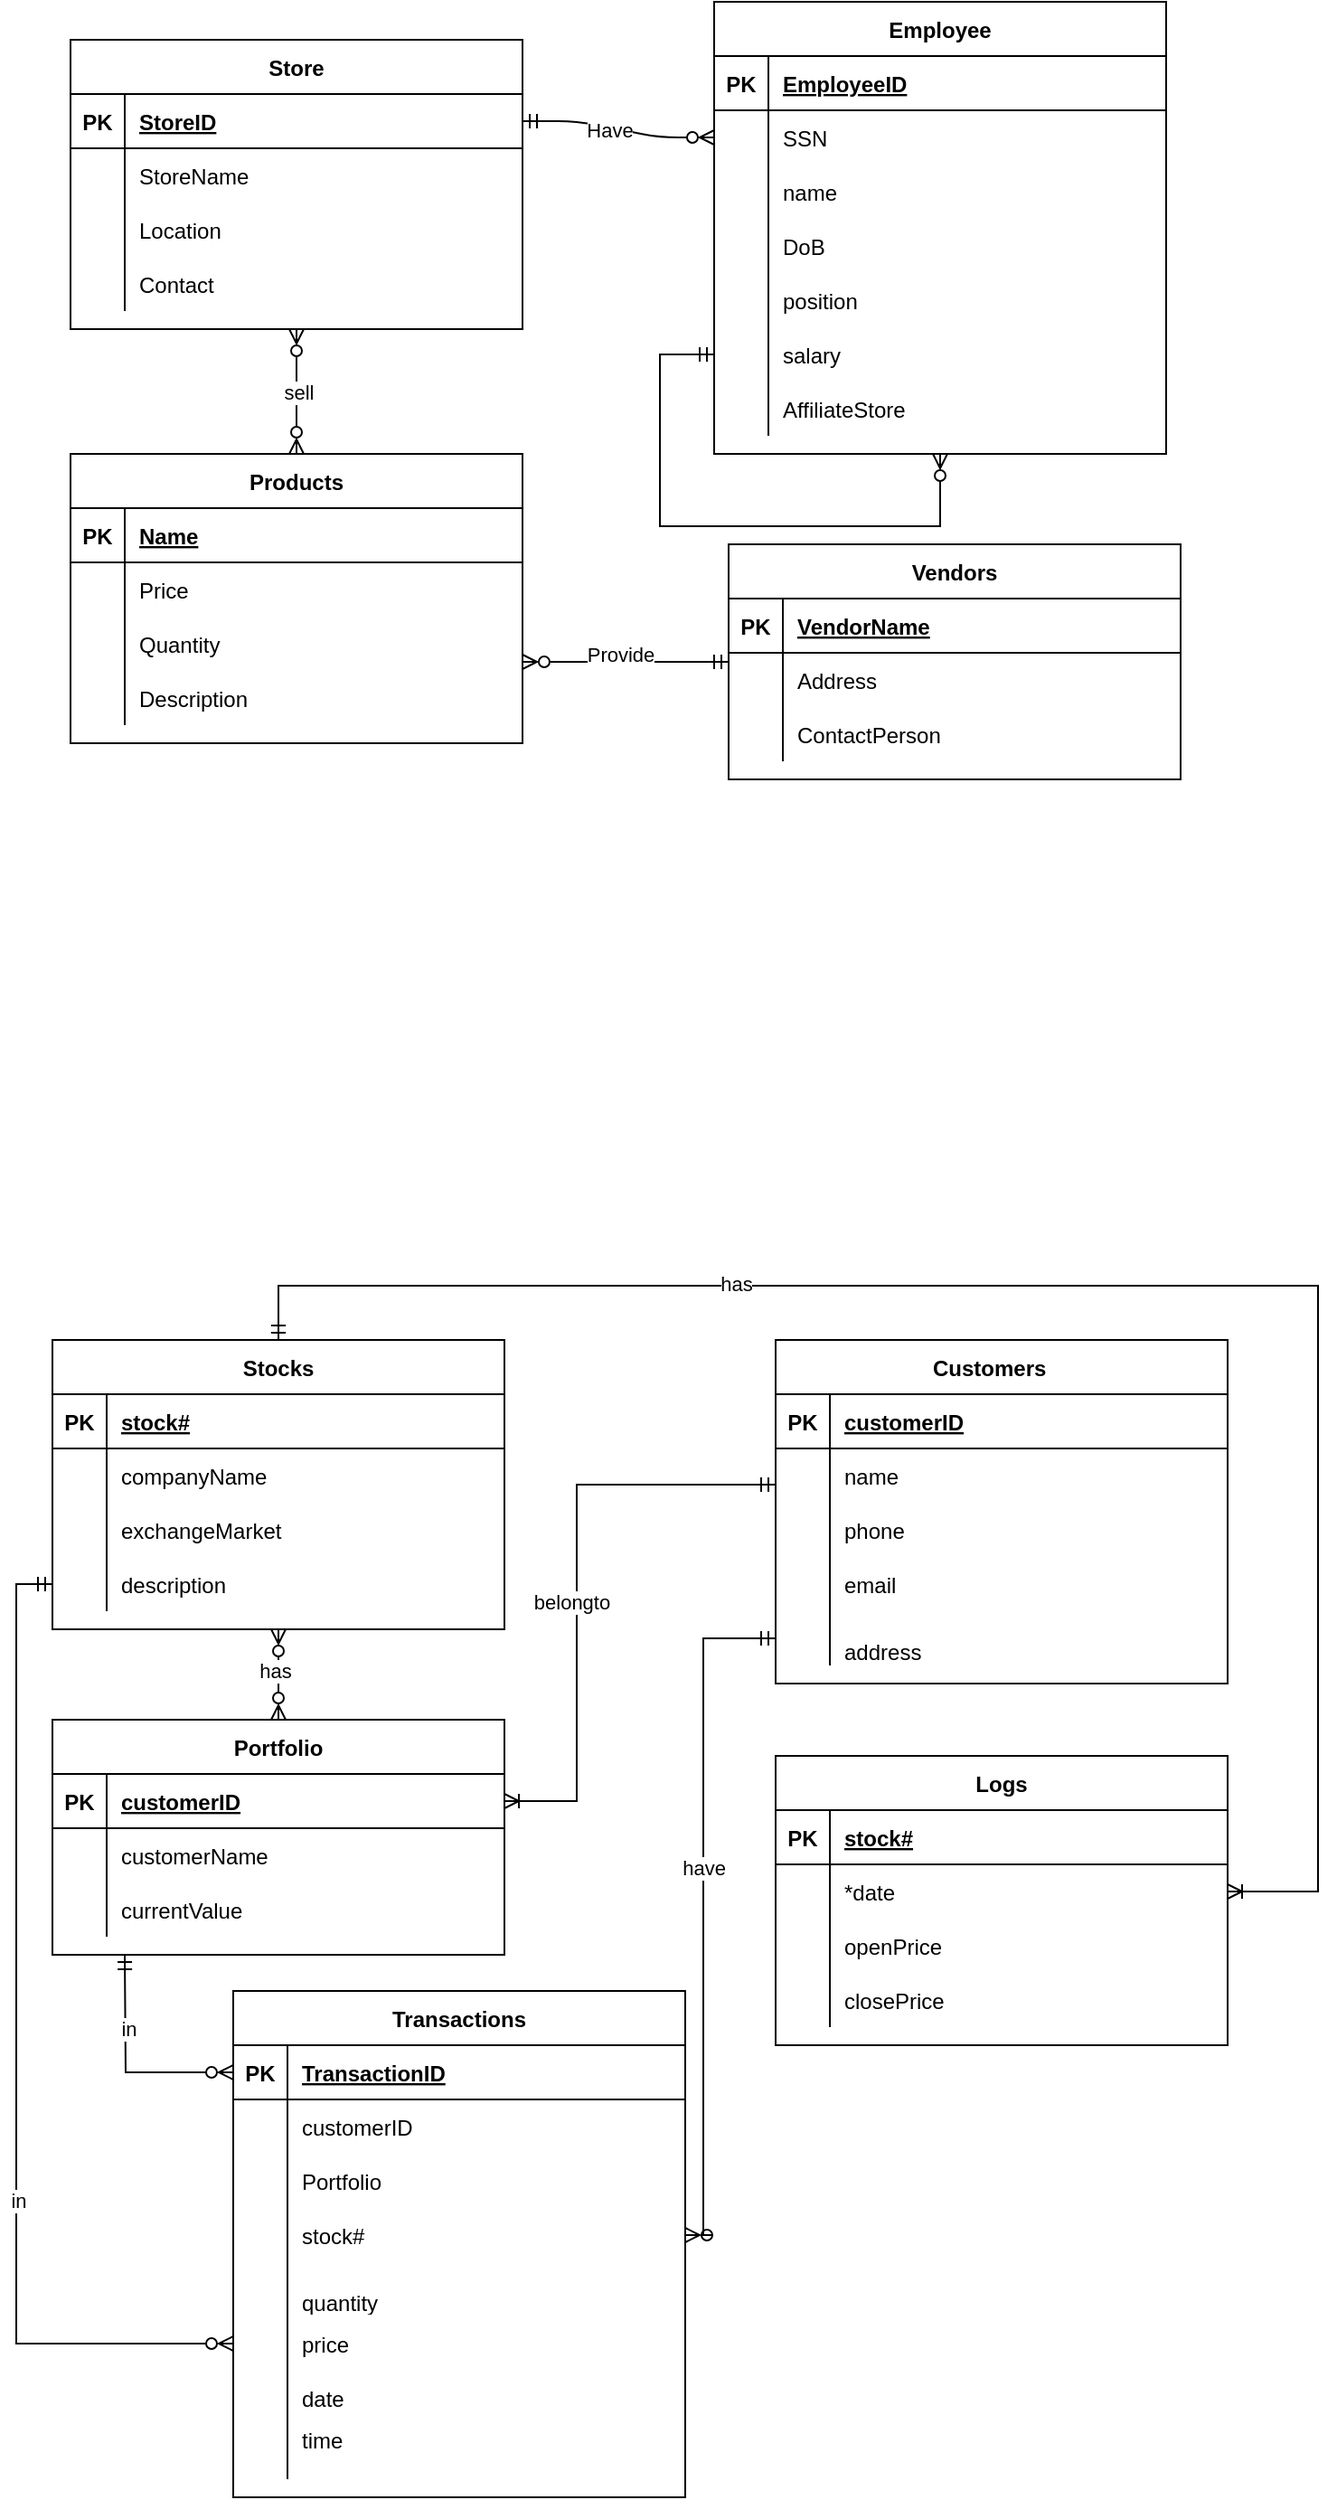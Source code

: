 <mxfile version="24.8.2" pages="3">
  <diagram id="R2lEEEUBdFMjLlhIrx00" name="Page-1">
    <mxGraphModel dx="2100" dy="1270" grid="1" gridSize="10" guides="1" tooltips="1" connect="1" arrows="1" fold="1" page="1" pageScale="1" pageWidth="1169" pageHeight="827" math="0" shadow="0" extFonts="Permanent Marker^https://fonts.googleapis.com/css?family=Permanent+Marker">
      <root>
        <mxCell id="0" />
        <mxCell id="1" parent="0" />
        <mxCell id="C-vyLk0tnHw3VtMMgP7b-1" value="" style="edgeStyle=entityRelationEdgeStyle;endArrow=ERzeroToMany;startArrow=ERmandOne;endFill=1;startFill=0;" parent="1" source="C-vyLk0tnHw3VtMMgP7b-24" target="C-vyLk0tnHw3VtMMgP7b-6" edge="1">
          <mxGeometry width="100" height="100" relative="1" as="geometry">
            <mxPoint x="536" y="810" as="sourcePoint" />
            <mxPoint x="636" y="710" as="targetPoint" />
          </mxGeometry>
        </mxCell>
        <mxCell id="rFmKRlLL1-8ery6SnlMu-153" value="Have" style="edgeLabel;html=1;align=center;verticalAlign=middle;resizable=0;points=[];" vertex="1" connectable="0" parent="C-vyLk0tnHw3VtMMgP7b-1">
          <mxGeometry x="-0.104" y="-1" relative="1" as="geometry">
            <mxPoint as="offset" />
          </mxGeometry>
        </mxCell>
        <mxCell id="C-vyLk0tnHw3VtMMgP7b-2" value="Employee" style="shape=table;startSize=30;container=1;collapsible=1;childLayout=tableLayout;fixedRows=1;rowLines=0;fontStyle=1;align=center;resizeLast=1;" parent="1" vertex="1">
          <mxGeometry x="656" y="190" width="250" height="250" as="geometry" />
        </mxCell>
        <mxCell id="C-vyLk0tnHw3VtMMgP7b-3" value="" style="shape=partialRectangle;collapsible=0;dropTarget=0;pointerEvents=0;fillColor=none;points=[[0,0.5],[1,0.5]];portConstraint=eastwest;top=0;left=0;right=0;bottom=1;" parent="C-vyLk0tnHw3VtMMgP7b-2" vertex="1">
          <mxGeometry y="30" width="250" height="30" as="geometry" />
        </mxCell>
        <mxCell id="C-vyLk0tnHw3VtMMgP7b-4" value="PK" style="shape=partialRectangle;overflow=hidden;connectable=0;fillColor=none;top=0;left=0;bottom=0;right=0;fontStyle=1;" parent="C-vyLk0tnHw3VtMMgP7b-3" vertex="1">
          <mxGeometry width="30" height="30" as="geometry">
            <mxRectangle width="30" height="30" as="alternateBounds" />
          </mxGeometry>
        </mxCell>
        <mxCell id="C-vyLk0tnHw3VtMMgP7b-5" value="EmployeeID" style="shape=partialRectangle;overflow=hidden;connectable=0;fillColor=none;top=0;left=0;bottom=0;right=0;align=left;spacingLeft=6;fontStyle=5;" parent="C-vyLk0tnHw3VtMMgP7b-3" vertex="1">
          <mxGeometry x="30" width="220" height="30" as="geometry">
            <mxRectangle width="220" height="30" as="alternateBounds" />
          </mxGeometry>
        </mxCell>
        <mxCell id="C-vyLk0tnHw3VtMMgP7b-6" value="" style="shape=partialRectangle;collapsible=0;dropTarget=0;pointerEvents=0;fillColor=none;points=[[0,0.5],[1,0.5]];portConstraint=eastwest;top=0;left=0;right=0;bottom=0;" parent="C-vyLk0tnHw3VtMMgP7b-2" vertex="1">
          <mxGeometry y="60" width="250" height="30" as="geometry" />
        </mxCell>
        <mxCell id="C-vyLk0tnHw3VtMMgP7b-7" value="" style="shape=partialRectangle;overflow=hidden;connectable=0;fillColor=none;top=0;left=0;bottom=0;right=0;" parent="C-vyLk0tnHw3VtMMgP7b-6" vertex="1">
          <mxGeometry width="30" height="30" as="geometry">
            <mxRectangle width="30" height="30" as="alternateBounds" />
          </mxGeometry>
        </mxCell>
        <mxCell id="C-vyLk0tnHw3VtMMgP7b-8" value="SSN" style="shape=partialRectangle;overflow=hidden;connectable=0;fillColor=none;top=0;left=0;bottom=0;right=0;align=left;spacingLeft=6;" parent="C-vyLk0tnHw3VtMMgP7b-6" vertex="1">
          <mxGeometry x="30" width="220" height="30" as="geometry">
            <mxRectangle width="220" height="30" as="alternateBounds" />
          </mxGeometry>
        </mxCell>
        <mxCell id="C-vyLk0tnHw3VtMMgP7b-9" value="" style="shape=partialRectangle;collapsible=0;dropTarget=0;pointerEvents=0;fillColor=none;points=[[0,0.5],[1,0.5]];portConstraint=eastwest;top=0;left=0;right=0;bottom=0;" parent="C-vyLk0tnHw3VtMMgP7b-2" vertex="1">
          <mxGeometry y="90" width="250" height="30" as="geometry" />
        </mxCell>
        <mxCell id="C-vyLk0tnHw3VtMMgP7b-10" value="" style="shape=partialRectangle;overflow=hidden;connectable=0;fillColor=none;top=0;left=0;bottom=0;right=0;" parent="C-vyLk0tnHw3VtMMgP7b-9" vertex="1">
          <mxGeometry width="30" height="30" as="geometry">
            <mxRectangle width="30" height="30" as="alternateBounds" />
          </mxGeometry>
        </mxCell>
        <mxCell id="C-vyLk0tnHw3VtMMgP7b-11" value="name" style="shape=partialRectangle;overflow=hidden;connectable=0;fillColor=none;top=0;left=0;bottom=0;right=0;align=left;spacingLeft=6;" parent="C-vyLk0tnHw3VtMMgP7b-9" vertex="1">
          <mxGeometry x="30" width="220" height="30" as="geometry">
            <mxRectangle width="220" height="30" as="alternateBounds" />
          </mxGeometry>
        </mxCell>
        <mxCell id="rFmKRlLL1-8ery6SnlMu-26" style="shape=partialRectangle;collapsible=0;dropTarget=0;pointerEvents=0;fillColor=none;points=[[0,0.5],[1,0.5]];portConstraint=eastwest;top=0;left=0;right=0;bottom=0;" vertex="1" parent="C-vyLk0tnHw3VtMMgP7b-2">
          <mxGeometry y="120" width="250" height="30" as="geometry" />
        </mxCell>
        <mxCell id="rFmKRlLL1-8ery6SnlMu-27" style="shape=partialRectangle;overflow=hidden;connectable=0;fillColor=none;top=0;left=0;bottom=0;right=0;" vertex="1" parent="rFmKRlLL1-8ery6SnlMu-26">
          <mxGeometry width="30" height="30" as="geometry">
            <mxRectangle width="30" height="30" as="alternateBounds" />
          </mxGeometry>
        </mxCell>
        <mxCell id="rFmKRlLL1-8ery6SnlMu-28" value="DoB" style="shape=partialRectangle;overflow=hidden;connectable=0;fillColor=none;top=0;left=0;bottom=0;right=0;align=left;spacingLeft=6;" vertex="1" parent="rFmKRlLL1-8ery6SnlMu-26">
          <mxGeometry x="30" width="220" height="30" as="geometry">
            <mxRectangle width="220" height="30" as="alternateBounds" />
          </mxGeometry>
        </mxCell>
        <mxCell id="rFmKRlLL1-8ery6SnlMu-29" style="shape=partialRectangle;collapsible=0;dropTarget=0;pointerEvents=0;fillColor=none;points=[[0,0.5],[1,0.5]];portConstraint=eastwest;top=0;left=0;right=0;bottom=0;" vertex="1" parent="C-vyLk0tnHw3VtMMgP7b-2">
          <mxGeometry y="150" width="250" height="30" as="geometry" />
        </mxCell>
        <mxCell id="rFmKRlLL1-8ery6SnlMu-30" style="shape=partialRectangle;overflow=hidden;connectable=0;fillColor=none;top=0;left=0;bottom=0;right=0;" vertex="1" parent="rFmKRlLL1-8ery6SnlMu-29">
          <mxGeometry width="30" height="30" as="geometry">
            <mxRectangle width="30" height="30" as="alternateBounds" />
          </mxGeometry>
        </mxCell>
        <mxCell id="rFmKRlLL1-8ery6SnlMu-31" value="position" style="shape=partialRectangle;overflow=hidden;connectable=0;fillColor=none;top=0;left=0;bottom=0;right=0;align=left;spacingLeft=6;" vertex="1" parent="rFmKRlLL1-8ery6SnlMu-29">
          <mxGeometry x="30" width="220" height="30" as="geometry">
            <mxRectangle width="220" height="30" as="alternateBounds" />
          </mxGeometry>
        </mxCell>
        <mxCell id="rFmKRlLL1-8ery6SnlMu-35" style="shape=partialRectangle;collapsible=0;dropTarget=0;pointerEvents=0;fillColor=none;points=[[0,0.5],[1,0.5]];portConstraint=eastwest;top=0;left=0;right=0;bottom=0;" vertex="1" parent="C-vyLk0tnHw3VtMMgP7b-2">
          <mxGeometry y="180" width="250" height="30" as="geometry" />
        </mxCell>
        <mxCell id="rFmKRlLL1-8ery6SnlMu-36" style="shape=partialRectangle;overflow=hidden;connectable=0;fillColor=none;top=0;left=0;bottom=0;right=0;" vertex="1" parent="rFmKRlLL1-8ery6SnlMu-35">
          <mxGeometry width="30" height="30" as="geometry">
            <mxRectangle width="30" height="30" as="alternateBounds" />
          </mxGeometry>
        </mxCell>
        <mxCell id="rFmKRlLL1-8ery6SnlMu-37" value="salary" style="shape=partialRectangle;overflow=hidden;connectable=0;fillColor=none;top=0;left=0;bottom=0;right=0;align=left;spacingLeft=6;" vertex="1" parent="rFmKRlLL1-8ery6SnlMu-35">
          <mxGeometry x="30" width="220" height="30" as="geometry">
            <mxRectangle width="220" height="30" as="alternateBounds" />
          </mxGeometry>
        </mxCell>
        <mxCell id="rFmKRlLL1-8ery6SnlMu-32" style="shape=partialRectangle;collapsible=0;dropTarget=0;pointerEvents=0;fillColor=none;points=[[0,0.5],[1,0.5]];portConstraint=eastwest;top=0;left=0;right=0;bottom=0;" vertex="1" parent="C-vyLk0tnHw3VtMMgP7b-2">
          <mxGeometry y="210" width="250" height="30" as="geometry" />
        </mxCell>
        <mxCell id="rFmKRlLL1-8ery6SnlMu-33" style="shape=partialRectangle;overflow=hidden;connectable=0;fillColor=none;top=0;left=0;bottom=0;right=0;" vertex="1" parent="rFmKRlLL1-8ery6SnlMu-32">
          <mxGeometry width="30" height="30" as="geometry">
            <mxRectangle width="30" height="30" as="alternateBounds" />
          </mxGeometry>
        </mxCell>
        <mxCell id="rFmKRlLL1-8ery6SnlMu-34" value="AffiliateStore" style="shape=partialRectangle;overflow=hidden;connectable=0;fillColor=none;top=0;left=0;bottom=0;right=0;align=left;spacingLeft=6;" vertex="1" parent="rFmKRlLL1-8ery6SnlMu-32">
          <mxGeometry x="30" width="220" height="30" as="geometry">
            <mxRectangle width="220" height="30" as="alternateBounds" />
          </mxGeometry>
        </mxCell>
        <mxCell id="rFmKRlLL1-8ery6SnlMu-51" value="" style="edgeStyle=orthogonalEdgeStyle;rounded=0;orthogonalLoop=1;jettySize=auto;html=1;endArrow=ERzeroToMany;endFill=0;startArrow=ERmandOne;startFill=0;" edge="1" parent="1" source="C-vyLk0tnHw3VtMMgP7b-13" target="rFmKRlLL1-8ery6SnlMu-41">
          <mxGeometry relative="1" as="geometry">
            <Array as="points">
              <mxPoint x="576" y="555" />
              <mxPoint x="576" y="555" />
            </Array>
          </mxGeometry>
        </mxCell>
        <mxCell id="rFmKRlLL1-8ery6SnlMu-155" value="Text" style="edgeLabel;html=1;align=center;verticalAlign=middle;resizable=0;points=[];" vertex="1" connectable="0" parent="rFmKRlLL1-8ery6SnlMu-51">
          <mxGeometry x="0.03" y="-1" relative="1" as="geometry">
            <mxPoint as="offset" />
          </mxGeometry>
        </mxCell>
        <mxCell id="rFmKRlLL1-8ery6SnlMu-156" value="Provide" style="edgeLabel;html=1;align=center;verticalAlign=middle;resizable=0;points=[];" vertex="1" connectable="0" parent="rFmKRlLL1-8ery6SnlMu-51">
          <mxGeometry x="0.063" y="-4" relative="1" as="geometry">
            <mxPoint as="offset" />
          </mxGeometry>
        </mxCell>
        <mxCell id="C-vyLk0tnHw3VtMMgP7b-13" value="Vendors" style="shape=table;startSize=30;container=1;collapsible=1;childLayout=tableLayout;fixedRows=1;rowLines=0;fontStyle=1;align=center;resizeLast=1;" parent="1" vertex="1">
          <mxGeometry x="664" y="490" width="250" height="130" as="geometry" />
        </mxCell>
        <mxCell id="C-vyLk0tnHw3VtMMgP7b-14" value="" style="shape=partialRectangle;collapsible=0;dropTarget=0;pointerEvents=0;fillColor=none;points=[[0,0.5],[1,0.5]];portConstraint=eastwest;top=0;left=0;right=0;bottom=1;" parent="C-vyLk0tnHw3VtMMgP7b-13" vertex="1">
          <mxGeometry y="30" width="250" height="30" as="geometry" />
        </mxCell>
        <mxCell id="C-vyLk0tnHw3VtMMgP7b-15" value="PK" style="shape=partialRectangle;overflow=hidden;connectable=0;fillColor=none;top=0;left=0;bottom=0;right=0;fontStyle=1;" parent="C-vyLk0tnHw3VtMMgP7b-14" vertex="1">
          <mxGeometry width="30" height="30" as="geometry">
            <mxRectangle width="30" height="30" as="alternateBounds" />
          </mxGeometry>
        </mxCell>
        <mxCell id="C-vyLk0tnHw3VtMMgP7b-16" value="VendorName" style="shape=partialRectangle;overflow=hidden;connectable=0;fillColor=none;top=0;left=0;bottom=0;right=0;align=left;spacingLeft=6;fontStyle=5;" parent="C-vyLk0tnHw3VtMMgP7b-14" vertex="1">
          <mxGeometry x="30" width="220" height="30" as="geometry">
            <mxRectangle width="220" height="30" as="alternateBounds" />
          </mxGeometry>
        </mxCell>
        <mxCell id="C-vyLk0tnHw3VtMMgP7b-17" value="" style="shape=partialRectangle;collapsible=0;dropTarget=0;pointerEvents=0;fillColor=none;points=[[0,0.5],[1,0.5]];portConstraint=eastwest;top=0;left=0;right=0;bottom=0;" parent="C-vyLk0tnHw3VtMMgP7b-13" vertex="1">
          <mxGeometry y="60" width="250" height="30" as="geometry" />
        </mxCell>
        <mxCell id="C-vyLk0tnHw3VtMMgP7b-18" value="" style="shape=partialRectangle;overflow=hidden;connectable=0;fillColor=none;top=0;left=0;bottom=0;right=0;" parent="C-vyLk0tnHw3VtMMgP7b-17" vertex="1">
          <mxGeometry width="30" height="30" as="geometry">
            <mxRectangle width="30" height="30" as="alternateBounds" />
          </mxGeometry>
        </mxCell>
        <mxCell id="C-vyLk0tnHw3VtMMgP7b-19" value="Address" style="shape=partialRectangle;overflow=hidden;connectable=0;fillColor=none;top=0;left=0;bottom=0;right=0;align=left;spacingLeft=6;" parent="C-vyLk0tnHw3VtMMgP7b-17" vertex="1">
          <mxGeometry x="30" width="220" height="30" as="geometry">
            <mxRectangle width="220" height="30" as="alternateBounds" />
          </mxGeometry>
        </mxCell>
        <mxCell id="C-vyLk0tnHw3VtMMgP7b-20" value="" style="shape=partialRectangle;collapsible=0;dropTarget=0;pointerEvents=0;fillColor=none;points=[[0,0.5],[1,0.5]];portConstraint=eastwest;top=0;left=0;right=0;bottom=0;" parent="C-vyLk0tnHw3VtMMgP7b-13" vertex="1">
          <mxGeometry y="90" width="250" height="30" as="geometry" />
        </mxCell>
        <mxCell id="C-vyLk0tnHw3VtMMgP7b-21" value="" style="shape=partialRectangle;overflow=hidden;connectable=0;fillColor=none;top=0;left=0;bottom=0;right=0;" parent="C-vyLk0tnHw3VtMMgP7b-20" vertex="1">
          <mxGeometry width="30" height="30" as="geometry">
            <mxRectangle width="30" height="30" as="alternateBounds" />
          </mxGeometry>
        </mxCell>
        <mxCell id="C-vyLk0tnHw3VtMMgP7b-22" value="ContactPerson" style="shape=partialRectangle;overflow=hidden;connectable=0;fillColor=none;top=0;left=0;bottom=0;right=0;align=left;spacingLeft=6;" parent="C-vyLk0tnHw3VtMMgP7b-20" vertex="1">
          <mxGeometry x="30" width="220" height="30" as="geometry">
            <mxRectangle width="220" height="30" as="alternateBounds" />
          </mxGeometry>
        </mxCell>
        <mxCell id="rFmKRlLL1-8ery6SnlMu-56" style="edgeStyle=orthogonalEdgeStyle;rounded=0;orthogonalLoop=1;jettySize=auto;html=1;exitX=0;exitY=0.5;exitDx=0;exitDy=0;entryX=0.5;entryY=1;entryDx=0;entryDy=0;endArrow=ERzeroToMany;endFill=0;startArrow=ERmandOne;startFill=0;" edge="1" parent="1" source="rFmKRlLL1-8ery6SnlMu-35" target="C-vyLk0tnHw3VtMMgP7b-2">
          <mxGeometry relative="1" as="geometry">
            <Array as="points">
              <mxPoint x="626" y="385" />
              <mxPoint x="626" y="480" />
              <mxPoint x="781" y="480" />
            </Array>
          </mxGeometry>
        </mxCell>
        <mxCell id="rFmKRlLL1-8ery6SnlMu-55" style="edgeStyle=orthogonalEdgeStyle;rounded=0;orthogonalLoop=1;jettySize=auto;html=1;entryX=0.5;entryY=0;entryDx=0;entryDy=0;endArrow=ERzeroToMany;endFill=0;startArrow=ERzeroToMany;startFill=0;" edge="1" parent="1" source="C-vyLk0tnHw3VtMMgP7b-23" target="rFmKRlLL1-8ery6SnlMu-41">
          <mxGeometry relative="1" as="geometry" />
        </mxCell>
        <mxCell id="rFmKRlLL1-8ery6SnlMu-154" value="sell" style="edgeLabel;html=1;align=center;verticalAlign=middle;resizable=0;points=[];" vertex="1" connectable="0" parent="rFmKRlLL1-8ery6SnlMu-55">
          <mxGeometry x="0.019" y="1" relative="1" as="geometry">
            <mxPoint as="offset" />
          </mxGeometry>
        </mxCell>
        <mxCell id="C-vyLk0tnHw3VtMMgP7b-23" value="Store" style="shape=table;startSize=30;container=1;collapsible=1;childLayout=tableLayout;fixedRows=1;rowLines=0;fontStyle=1;align=center;resizeLast=1;" parent="1" vertex="1">
          <mxGeometry x="300" y="211" width="250" height="160" as="geometry" />
        </mxCell>
        <mxCell id="C-vyLk0tnHw3VtMMgP7b-24" value="" style="shape=partialRectangle;collapsible=0;dropTarget=0;pointerEvents=0;fillColor=none;points=[[0,0.5],[1,0.5]];portConstraint=eastwest;top=0;left=0;right=0;bottom=1;" parent="C-vyLk0tnHw3VtMMgP7b-23" vertex="1">
          <mxGeometry y="30" width="250" height="30" as="geometry" />
        </mxCell>
        <mxCell id="C-vyLk0tnHw3VtMMgP7b-25" value="PK" style="shape=partialRectangle;overflow=hidden;connectable=0;fillColor=none;top=0;left=0;bottom=0;right=0;fontStyle=1;" parent="C-vyLk0tnHw3VtMMgP7b-24" vertex="1">
          <mxGeometry width="30" height="30" as="geometry">
            <mxRectangle width="30" height="30" as="alternateBounds" />
          </mxGeometry>
        </mxCell>
        <mxCell id="C-vyLk0tnHw3VtMMgP7b-26" value="StoreID" style="shape=partialRectangle;overflow=hidden;connectable=0;fillColor=none;top=0;left=0;bottom=0;right=0;align=left;spacingLeft=6;fontStyle=5;" parent="C-vyLk0tnHw3VtMMgP7b-24" vertex="1">
          <mxGeometry x="30" width="220" height="30" as="geometry">
            <mxRectangle width="220" height="30" as="alternateBounds" />
          </mxGeometry>
        </mxCell>
        <mxCell id="C-vyLk0tnHw3VtMMgP7b-27" value="" style="shape=partialRectangle;collapsible=0;dropTarget=0;pointerEvents=0;fillColor=none;points=[[0,0.5],[1,0.5]];portConstraint=eastwest;top=0;left=0;right=0;bottom=0;" parent="C-vyLk0tnHw3VtMMgP7b-23" vertex="1">
          <mxGeometry y="60" width="250" height="30" as="geometry" />
        </mxCell>
        <mxCell id="C-vyLk0tnHw3VtMMgP7b-28" value="" style="shape=partialRectangle;overflow=hidden;connectable=0;fillColor=none;top=0;left=0;bottom=0;right=0;" parent="C-vyLk0tnHw3VtMMgP7b-27" vertex="1">
          <mxGeometry width="30" height="30" as="geometry">
            <mxRectangle width="30" height="30" as="alternateBounds" />
          </mxGeometry>
        </mxCell>
        <mxCell id="C-vyLk0tnHw3VtMMgP7b-29" value="StoreName" style="shape=partialRectangle;overflow=hidden;connectable=0;fillColor=none;top=0;left=0;bottom=0;right=0;align=left;spacingLeft=6;" parent="C-vyLk0tnHw3VtMMgP7b-27" vertex="1">
          <mxGeometry x="30" width="220" height="30" as="geometry">
            <mxRectangle width="220" height="30" as="alternateBounds" />
          </mxGeometry>
        </mxCell>
        <mxCell id="rFmKRlLL1-8ery6SnlMu-18" style="shape=partialRectangle;collapsible=0;dropTarget=0;pointerEvents=0;fillColor=none;points=[[0,0.5],[1,0.5]];portConstraint=eastwest;top=0;left=0;right=0;bottom=0;" vertex="1" parent="C-vyLk0tnHw3VtMMgP7b-23">
          <mxGeometry y="90" width="250" height="30" as="geometry" />
        </mxCell>
        <mxCell id="rFmKRlLL1-8ery6SnlMu-19" style="shape=partialRectangle;overflow=hidden;connectable=0;fillColor=none;top=0;left=0;bottom=0;right=0;" vertex="1" parent="rFmKRlLL1-8ery6SnlMu-18">
          <mxGeometry width="30" height="30" as="geometry">
            <mxRectangle width="30" height="30" as="alternateBounds" />
          </mxGeometry>
        </mxCell>
        <mxCell id="rFmKRlLL1-8ery6SnlMu-20" value="Location" style="shape=partialRectangle;overflow=hidden;connectable=0;fillColor=none;top=0;left=0;bottom=0;right=0;align=left;spacingLeft=6;" vertex="1" parent="rFmKRlLL1-8ery6SnlMu-18">
          <mxGeometry x="30" width="220" height="30" as="geometry">
            <mxRectangle width="220" height="30" as="alternateBounds" />
          </mxGeometry>
        </mxCell>
        <mxCell id="rFmKRlLL1-8ery6SnlMu-21" style="shape=partialRectangle;collapsible=0;dropTarget=0;pointerEvents=0;fillColor=none;points=[[0,0.5],[1,0.5]];portConstraint=eastwest;top=0;left=0;right=0;bottom=0;" vertex="1" parent="C-vyLk0tnHw3VtMMgP7b-23">
          <mxGeometry y="120" width="250" height="30" as="geometry" />
        </mxCell>
        <mxCell id="rFmKRlLL1-8ery6SnlMu-22" style="shape=partialRectangle;overflow=hidden;connectable=0;fillColor=none;top=0;left=0;bottom=0;right=0;" vertex="1" parent="rFmKRlLL1-8ery6SnlMu-21">
          <mxGeometry width="30" height="30" as="geometry">
            <mxRectangle width="30" height="30" as="alternateBounds" />
          </mxGeometry>
        </mxCell>
        <mxCell id="rFmKRlLL1-8ery6SnlMu-23" value="Contact" style="shape=partialRectangle;overflow=hidden;connectable=0;fillColor=none;top=0;left=0;bottom=0;right=0;align=left;spacingLeft=6;" vertex="1" parent="rFmKRlLL1-8ery6SnlMu-21">
          <mxGeometry x="30" width="220" height="30" as="geometry">
            <mxRectangle width="220" height="30" as="alternateBounds" />
          </mxGeometry>
        </mxCell>
        <mxCell id="rFmKRlLL1-8ery6SnlMu-41" value="Products" style="shape=table;startSize=30;container=1;collapsible=1;childLayout=tableLayout;fixedRows=1;rowLines=0;fontStyle=1;align=center;resizeLast=1;" vertex="1" parent="1">
          <mxGeometry x="300" y="440" width="250" height="160" as="geometry" />
        </mxCell>
        <mxCell id="rFmKRlLL1-8ery6SnlMu-42" value="" style="shape=partialRectangle;collapsible=0;dropTarget=0;pointerEvents=0;fillColor=none;points=[[0,0.5],[1,0.5]];portConstraint=eastwest;top=0;left=0;right=0;bottom=1;" vertex="1" parent="rFmKRlLL1-8ery6SnlMu-41">
          <mxGeometry y="30" width="250" height="30" as="geometry" />
        </mxCell>
        <mxCell id="rFmKRlLL1-8ery6SnlMu-43" value="PK" style="shape=partialRectangle;overflow=hidden;connectable=0;fillColor=none;top=0;left=0;bottom=0;right=0;fontStyle=1;" vertex="1" parent="rFmKRlLL1-8ery6SnlMu-42">
          <mxGeometry width="30" height="30" as="geometry">
            <mxRectangle width="30" height="30" as="alternateBounds" />
          </mxGeometry>
        </mxCell>
        <mxCell id="rFmKRlLL1-8ery6SnlMu-44" value="Name" style="shape=partialRectangle;overflow=hidden;connectable=0;fillColor=none;top=0;left=0;bottom=0;right=0;align=left;spacingLeft=6;fontStyle=5;" vertex="1" parent="rFmKRlLL1-8ery6SnlMu-42">
          <mxGeometry x="30" width="220" height="30" as="geometry">
            <mxRectangle width="220" height="30" as="alternateBounds" />
          </mxGeometry>
        </mxCell>
        <mxCell id="rFmKRlLL1-8ery6SnlMu-45" value="" style="shape=partialRectangle;collapsible=0;dropTarget=0;pointerEvents=0;fillColor=none;points=[[0,0.5],[1,0.5]];portConstraint=eastwest;top=0;left=0;right=0;bottom=0;" vertex="1" parent="rFmKRlLL1-8ery6SnlMu-41">
          <mxGeometry y="60" width="250" height="30" as="geometry" />
        </mxCell>
        <mxCell id="rFmKRlLL1-8ery6SnlMu-46" value="" style="shape=partialRectangle;overflow=hidden;connectable=0;fillColor=none;top=0;left=0;bottom=0;right=0;" vertex="1" parent="rFmKRlLL1-8ery6SnlMu-45">
          <mxGeometry width="30" height="30" as="geometry">
            <mxRectangle width="30" height="30" as="alternateBounds" />
          </mxGeometry>
        </mxCell>
        <mxCell id="rFmKRlLL1-8ery6SnlMu-47" value="Price" style="shape=partialRectangle;overflow=hidden;connectable=0;fillColor=none;top=0;left=0;bottom=0;right=0;align=left;spacingLeft=6;" vertex="1" parent="rFmKRlLL1-8ery6SnlMu-45">
          <mxGeometry x="30" width="220" height="30" as="geometry">
            <mxRectangle width="220" height="30" as="alternateBounds" />
          </mxGeometry>
        </mxCell>
        <mxCell id="rFmKRlLL1-8ery6SnlMu-48" value="" style="shape=partialRectangle;collapsible=0;dropTarget=0;pointerEvents=0;fillColor=none;points=[[0,0.5],[1,0.5]];portConstraint=eastwest;top=0;left=0;right=0;bottom=0;" vertex="1" parent="rFmKRlLL1-8ery6SnlMu-41">
          <mxGeometry y="90" width="250" height="30" as="geometry" />
        </mxCell>
        <mxCell id="rFmKRlLL1-8ery6SnlMu-49" value="" style="shape=partialRectangle;overflow=hidden;connectable=0;fillColor=none;top=0;left=0;bottom=0;right=0;" vertex="1" parent="rFmKRlLL1-8ery6SnlMu-48">
          <mxGeometry width="30" height="30" as="geometry">
            <mxRectangle width="30" height="30" as="alternateBounds" />
          </mxGeometry>
        </mxCell>
        <mxCell id="rFmKRlLL1-8ery6SnlMu-50" value="Quantity" style="shape=partialRectangle;overflow=hidden;connectable=0;fillColor=none;top=0;left=0;bottom=0;right=0;align=left;spacingLeft=6;" vertex="1" parent="rFmKRlLL1-8ery6SnlMu-48">
          <mxGeometry x="30" width="220" height="30" as="geometry">
            <mxRectangle width="220" height="30" as="alternateBounds" />
          </mxGeometry>
        </mxCell>
        <mxCell id="rFmKRlLL1-8ery6SnlMu-52" style="shape=partialRectangle;collapsible=0;dropTarget=0;pointerEvents=0;fillColor=none;points=[[0,0.5],[1,0.5]];portConstraint=eastwest;top=0;left=0;right=0;bottom=0;" vertex="1" parent="rFmKRlLL1-8ery6SnlMu-41">
          <mxGeometry y="120" width="250" height="30" as="geometry" />
        </mxCell>
        <mxCell id="rFmKRlLL1-8ery6SnlMu-53" style="shape=partialRectangle;overflow=hidden;connectable=0;fillColor=none;top=0;left=0;bottom=0;right=0;" vertex="1" parent="rFmKRlLL1-8ery6SnlMu-52">
          <mxGeometry width="30" height="30" as="geometry">
            <mxRectangle width="30" height="30" as="alternateBounds" />
          </mxGeometry>
        </mxCell>
        <mxCell id="rFmKRlLL1-8ery6SnlMu-54" value="Description" style="shape=partialRectangle;overflow=hidden;connectable=0;fillColor=none;top=0;left=0;bottom=0;right=0;align=left;spacingLeft=6;" vertex="1" parent="rFmKRlLL1-8ery6SnlMu-52">
          <mxGeometry x="30" width="220" height="30" as="geometry">
            <mxRectangle width="220" height="30" as="alternateBounds" />
          </mxGeometry>
        </mxCell>
        <mxCell id="rFmKRlLL1-8ery6SnlMu-146" style="edgeStyle=orthogonalEdgeStyle;rounded=0;orthogonalLoop=1;jettySize=auto;html=1;entryX=1;entryY=0.5;entryDx=0;entryDy=0;endArrow=ERoneToMany;endFill=0;startArrow=ERmandOne;startFill=0;" edge="1" parent="1" source="rFmKRlLL1-8ery6SnlMu-57" target="rFmKRlLL1-8ery6SnlMu-106">
          <mxGeometry relative="1" as="geometry">
            <Array as="points">
              <mxPoint x="415" y="900" />
              <mxPoint x="990" y="900" />
              <mxPoint x="990" y="1235" />
            </Array>
          </mxGeometry>
        </mxCell>
        <mxCell id="rFmKRlLL1-8ery6SnlMu-162" value="has" style="edgeLabel;html=1;align=center;verticalAlign=middle;resizable=0;points=[];" vertex="1" connectable="0" parent="rFmKRlLL1-8ery6SnlMu-146">
          <mxGeometry x="-0.428" y="1" relative="1" as="geometry">
            <mxPoint as="offset" />
          </mxGeometry>
        </mxCell>
        <mxCell id="rFmKRlLL1-8ery6SnlMu-152" style="edgeStyle=orthogonalEdgeStyle;rounded=0;orthogonalLoop=1;jettySize=auto;html=1;entryX=0;entryY=0.5;entryDx=0;entryDy=0;exitX=0;exitY=0.5;exitDx=0;exitDy=0;endArrow=ERzeroToMany;endFill=0;startArrow=ERmandOne;startFill=0;" edge="1" parent="1" source="rFmKRlLL1-8ery6SnlMu-67" target="rFmKRlLL1-8ery6SnlMu-140">
          <mxGeometry relative="1" as="geometry" />
        </mxCell>
        <mxCell id="rFmKRlLL1-8ery6SnlMu-160" value="in" style="edgeLabel;html=1;align=center;verticalAlign=middle;resizable=0;points=[];" vertex="1" connectable="0" parent="rFmKRlLL1-8ery6SnlMu-152">
          <mxGeometry x="0.289" y="1" relative="1" as="geometry">
            <mxPoint as="offset" />
          </mxGeometry>
        </mxCell>
        <mxCell id="rFmKRlLL1-8ery6SnlMu-57" value="Stocks" style="shape=table;startSize=30;container=1;collapsible=1;childLayout=tableLayout;fixedRows=1;rowLines=0;fontStyle=1;align=center;resizeLast=1;" vertex="1" parent="1">
          <mxGeometry x="290" y="930" width="250" height="160" as="geometry" />
        </mxCell>
        <mxCell id="rFmKRlLL1-8ery6SnlMu-58" value="" style="shape=partialRectangle;collapsible=0;dropTarget=0;pointerEvents=0;fillColor=none;points=[[0,0.5],[1,0.5]];portConstraint=eastwest;top=0;left=0;right=0;bottom=1;" vertex="1" parent="rFmKRlLL1-8ery6SnlMu-57">
          <mxGeometry y="30" width="250" height="30" as="geometry" />
        </mxCell>
        <mxCell id="rFmKRlLL1-8ery6SnlMu-59" value="PK" style="shape=partialRectangle;overflow=hidden;connectable=0;fillColor=none;top=0;left=0;bottom=0;right=0;fontStyle=1;" vertex="1" parent="rFmKRlLL1-8ery6SnlMu-58">
          <mxGeometry width="30" height="30" as="geometry">
            <mxRectangle width="30" height="30" as="alternateBounds" />
          </mxGeometry>
        </mxCell>
        <mxCell id="rFmKRlLL1-8ery6SnlMu-60" value="stock#" style="shape=partialRectangle;overflow=hidden;connectable=0;fillColor=none;top=0;left=0;bottom=0;right=0;align=left;spacingLeft=6;fontStyle=5;" vertex="1" parent="rFmKRlLL1-8ery6SnlMu-58">
          <mxGeometry x="30" width="220" height="30" as="geometry">
            <mxRectangle width="220" height="30" as="alternateBounds" />
          </mxGeometry>
        </mxCell>
        <mxCell id="rFmKRlLL1-8ery6SnlMu-61" value="" style="shape=partialRectangle;collapsible=0;dropTarget=0;pointerEvents=0;fillColor=none;points=[[0,0.5],[1,0.5]];portConstraint=eastwest;top=0;left=0;right=0;bottom=0;" vertex="1" parent="rFmKRlLL1-8ery6SnlMu-57">
          <mxGeometry y="60" width="250" height="30" as="geometry" />
        </mxCell>
        <mxCell id="rFmKRlLL1-8ery6SnlMu-62" value="" style="shape=partialRectangle;overflow=hidden;connectable=0;fillColor=none;top=0;left=0;bottom=0;right=0;" vertex="1" parent="rFmKRlLL1-8ery6SnlMu-61">
          <mxGeometry width="30" height="30" as="geometry">
            <mxRectangle width="30" height="30" as="alternateBounds" />
          </mxGeometry>
        </mxCell>
        <mxCell id="rFmKRlLL1-8ery6SnlMu-63" value="companyName" style="shape=partialRectangle;overflow=hidden;connectable=0;fillColor=none;top=0;left=0;bottom=0;right=0;align=left;spacingLeft=6;" vertex="1" parent="rFmKRlLL1-8ery6SnlMu-61">
          <mxGeometry x="30" width="220" height="30" as="geometry">
            <mxRectangle width="220" height="30" as="alternateBounds" />
          </mxGeometry>
        </mxCell>
        <mxCell id="rFmKRlLL1-8ery6SnlMu-64" style="shape=partialRectangle;collapsible=0;dropTarget=0;pointerEvents=0;fillColor=none;points=[[0,0.5],[1,0.5]];portConstraint=eastwest;top=0;left=0;right=0;bottom=0;" vertex="1" parent="rFmKRlLL1-8ery6SnlMu-57">
          <mxGeometry y="90" width="250" height="30" as="geometry" />
        </mxCell>
        <mxCell id="rFmKRlLL1-8ery6SnlMu-65" style="shape=partialRectangle;overflow=hidden;connectable=0;fillColor=none;top=0;left=0;bottom=0;right=0;" vertex="1" parent="rFmKRlLL1-8ery6SnlMu-64">
          <mxGeometry width="30" height="30" as="geometry">
            <mxRectangle width="30" height="30" as="alternateBounds" />
          </mxGeometry>
        </mxCell>
        <mxCell id="rFmKRlLL1-8ery6SnlMu-66" value="exchangeMarket" style="shape=partialRectangle;overflow=hidden;connectable=0;fillColor=none;top=0;left=0;bottom=0;right=0;align=left;spacingLeft=6;" vertex="1" parent="rFmKRlLL1-8ery6SnlMu-64">
          <mxGeometry x="30" width="220" height="30" as="geometry">
            <mxRectangle width="220" height="30" as="alternateBounds" />
          </mxGeometry>
        </mxCell>
        <mxCell id="rFmKRlLL1-8ery6SnlMu-67" style="shape=partialRectangle;collapsible=0;dropTarget=0;pointerEvents=0;fillColor=none;points=[[0,0.5],[1,0.5]];portConstraint=eastwest;top=0;left=0;right=0;bottom=0;" vertex="1" parent="rFmKRlLL1-8ery6SnlMu-57">
          <mxGeometry y="120" width="250" height="30" as="geometry" />
        </mxCell>
        <mxCell id="rFmKRlLL1-8ery6SnlMu-68" style="shape=partialRectangle;overflow=hidden;connectable=0;fillColor=none;top=0;left=0;bottom=0;right=0;" vertex="1" parent="rFmKRlLL1-8ery6SnlMu-67">
          <mxGeometry width="30" height="30" as="geometry">
            <mxRectangle width="30" height="30" as="alternateBounds" />
          </mxGeometry>
        </mxCell>
        <mxCell id="rFmKRlLL1-8ery6SnlMu-69" value="description" style="shape=partialRectangle;overflow=hidden;connectable=0;fillColor=none;top=0;left=0;bottom=0;right=0;align=left;spacingLeft=6;" vertex="1" parent="rFmKRlLL1-8ery6SnlMu-67">
          <mxGeometry x="30" width="220" height="30" as="geometry">
            <mxRectangle width="220" height="30" as="alternateBounds" />
          </mxGeometry>
        </mxCell>
        <mxCell id="rFmKRlLL1-8ery6SnlMu-144" style="edgeStyle=orthogonalEdgeStyle;rounded=0;orthogonalLoop=1;jettySize=auto;html=1;entryX=1;entryY=0.5;entryDx=0;entryDy=0;endArrow=ERoneToMany;endFill=0;startArrow=ERmandOne;startFill=0;" edge="1" parent="1" source="rFmKRlLL1-8ery6SnlMu-70" target="rFmKRlLL1-8ery6SnlMu-87">
          <mxGeometry relative="1" as="geometry">
            <Array as="points">
              <mxPoint x="580" y="1010" />
              <mxPoint x="580" y="1185" />
            </Array>
          </mxGeometry>
        </mxCell>
        <mxCell id="rFmKRlLL1-8ery6SnlMu-158" value="belongto" style="edgeLabel;html=1;align=center;verticalAlign=middle;resizable=0;points=[];" vertex="1" connectable="0" parent="rFmKRlLL1-8ery6SnlMu-144">
          <mxGeometry x="0.075" y="-3" relative="1" as="geometry">
            <mxPoint as="offset" />
          </mxGeometry>
        </mxCell>
        <mxCell id="rFmKRlLL1-8ery6SnlMu-147" style="edgeStyle=orthogonalEdgeStyle;rounded=0;orthogonalLoop=1;jettySize=auto;html=1;exitX=0;exitY=0.5;exitDx=0;exitDy=0;entryX=1;entryY=0.5;entryDx=0;entryDy=0;endArrow=ERzeroToMany;endFill=0;startArrow=ERmandOne;startFill=0;" edge="1" parent="1" source="rFmKRlLL1-8ery6SnlMu-83" target="rFmKRlLL1-8ery6SnlMu-128">
          <mxGeometry relative="1" as="geometry">
            <Array as="points">
              <mxPoint x="650" y="1095" />
              <mxPoint x="650" y="1425" />
            </Array>
          </mxGeometry>
        </mxCell>
        <mxCell id="rFmKRlLL1-8ery6SnlMu-161" value="have" style="edgeLabel;html=1;align=center;verticalAlign=middle;resizable=0;points=[];" vertex="1" connectable="0" parent="rFmKRlLL1-8ery6SnlMu-147">
          <mxGeometry x="-0.123" relative="1" as="geometry">
            <mxPoint as="offset" />
          </mxGeometry>
        </mxCell>
        <mxCell id="rFmKRlLL1-8ery6SnlMu-70" value="Customers    " style="shape=table;startSize=30;container=1;collapsible=1;childLayout=tableLayout;fixedRows=1;rowLines=0;fontStyle=1;align=center;resizeLast=1;" vertex="1" parent="1">
          <mxGeometry x="690" y="930" width="250" height="190" as="geometry" />
        </mxCell>
        <mxCell id="rFmKRlLL1-8ery6SnlMu-71" value="" style="shape=partialRectangle;collapsible=0;dropTarget=0;pointerEvents=0;fillColor=none;points=[[0,0.5],[1,0.5]];portConstraint=eastwest;top=0;left=0;right=0;bottom=1;" vertex="1" parent="rFmKRlLL1-8ery6SnlMu-70">
          <mxGeometry y="30" width="250" height="30" as="geometry" />
        </mxCell>
        <mxCell id="rFmKRlLL1-8ery6SnlMu-72" value="PK" style="shape=partialRectangle;overflow=hidden;connectable=0;fillColor=none;top=0;left=0;bottom=0;right=0;fontStyle=1;" vertex="1" parent="rFmKRlLL1-8ery6SnlMu-71">
          <mxGeometry width="30" height="30" as="geometry">
            <mxRectangle width="30" height="30" as="alternateBounds" />
          </mxGeometry>
        </mxCell>
        <mxCell id="rFmKRlLL1-8ery6SnlMu-73" value="customerID" style="shape=partialRectangle;overflow=hidden;connectable=0;fillColor=none;top=0;left=0;bottom=0;right=0;align=left;spacingLeft=6;fontStyle=5;" vertex="1" parent="rFmKRlLL1-8ery6SnlMu-71">
          <mxGeometry x="30" width="220" height="30" as="geometry">
            <mxRectangle width="220" height="30" as="alternateBounds" />
          </mxGeometry>
        </mxCell>
        <mxCell id="rFmKRlLL1-8ery6SnlMu-74" value="" style="shape=partialRectangle;collapsible=0;dropTarget=0;pointerEvents=0;fillColor=none;points=[[0,0.5],[1,0.5]];portConstraint=eastwest;top=0;left=0;right=0;bottom=0;" vertex="1" parent="rFmKRlLL1-8ery6SnlMu-70">
          <mxGeometry y="60" width="250" height="30" as="geometry" />
        </mxCell>
        <mxCell id="rFmKRlLL1-8ery6SnlMu-75" value="" style="shape=partialRectangle;overflow=hidden;connectable=0;fillColor=none;top=0;left=0;bottom=0;right=0;" vertex="1" parent="rFmKRlLL1-8ery6SnlMu-74">
          <mxGeometry width="30" height="30" as="geometry">
            <mxRectangle width="30" height="30" as="alternateBounds" />
          </mxGeometry>
        </mxCell>
        <mxCell id="rFmKRlLL1-8ery6SnlMu-76" value="name" style="shape=partialRectangle;overflow=hidden;connectable=0;fillColor=none;top=0;left=0;bottom=0;right=0;align=left;spacingLeft=6;" vertex="1" parent="rFmKRlLL1-8ery6SnlMu-74">
          <mxGeometry x="30" width="220" height="30" as="geometry">
            <mxRectangle width="220" height="30" as="alternateBounds" />
          </mxGeometry>
        </mxCell>
        <mxCell id="rFmKRlLL1-8ery6SnlMu-77" style="shape=partialRectangle;collapsible=0;dropTarget=0;pointerEvents=0;fillColor=none;points=[[0,0.5],[1,0.5]];portConstraint=eastwest;top=0;left=0;right=0;bottom=0;" vertex="1" parent="rFmKRlLL1-8ery6SnlMu-70">
          <mxGeometry y="90" width="250" height="30" as="geometry" />
        </mxCell>
        <mxCell id="rFmKRlLL1-8ery6SnlMu-78" style="shape=partialRectangle;overflow=hidden;connectable=0;fillColor=none;top=0;left=0;bottom=0;right=0;" vertex="1" parent="rFmKRlLL1-8ery6SnlMu-77">
          <mxGeometry width="30" height="30" as="geometry">
            <mxRectangle width="30" height="30" as="alternateBounds" />
          </mxGeometry>
        </mxCell>
        <mxCell id="rFmKRlLL1-8ery6SnlMu-79" value="phone" style="shape=partialRectangle;overflow=hidden;connectable=0;fillColor=none;top=0;left=0;bottom=0;right=0;align=left;spacingLeft=6;" vertex="1" parent="rFmKRlLL1-8ery6SnlMu-77">
          <mxGeometry x="30" width="220" height="30" as="geometry">
            <mxRectangle width="220" height="30" as="alternateBounds" />
          </mxGeometry>
        </mxCell>
        <mxCell id="rFmKRlLL1-8ery6SnlMu-80" style="shape=partialRectangle;collapsible=0;dropTarget=0;pointerEvents=0;fillColor=none;points=[[0,0.5],[1,0.5]];portConstraint=eastwest;top=0;left=0;right=0;bottom=0;" vertex="1" parent="rFmKRlLL1-8ery6SnlMu-70">
          <mxGeometry y="120" width="250" height="30" as="geometry" />
        </mxCell>
        <mxCell id="rFmKRlLL1-8ery6SnlMu-81" style="shape=partialRectangle;overflow=hidden;connectable=0;fillColor=none;top=0;left=0;bottom=0;right=0;" vertex="1" parent="rFmKRlLL1-8ery6SnlMu-80">
          <mxGeometry width="30" height="30" as="geometry">
            <mxRectangle width="30" height="30" as="alternateBounds" />
          </mxGeometry>
        </mxCell>
        <mxCell id="rFmKRlLL1-8ery6SnlMu-82" value="email    " style="shape=partialRectangle;overflow=hidden;connectable=0;fillColor=none;top=0;left=0;bottom=0;right=0;align=left;spacingLeft=6;" vertex="1" parent="rFmKRlLL1-8ery6SnlMu-80">
          <mxGeometry x="30" width="220" height="30" as="geometry">
            <mxRectangle width="220" height="30" as="alternateBounds" />
          </mxGeometry>
        </mxCell>
        <mxCell id="rFmKRlLL1-8ery6SnlMu-83" style="shape=partialRectangle;collapsible=0;dropTarget=0;pointerEvents=0;fillColor=none;points=[[0,0.5],[1,0.5]];portConstraint=eastwest;top=0;left=0;right=0;bottom=0;" vertex="1" parent="rFmKRlLL1-8ery6SnlMu-70">
          <mxGeometry y="150" width="250" height="30" as="geometry" />
        </mxCell>
        <mxCell id="rFmKRlLL1-8ery6SnlMu-84" style="shape=partialRectangle;overflow=hidden;connectable=0;fillColor=none;top=0;left=0;bottom=0;right=0;" vertex="1" parent="rFmKRlLL1-8ery6SnlMu-83">
          <mxGeometry width="30" height="30" as="geometry">
            <mxRectangle width="30" height="30" as="alternateBounds" />
          </mxGeometry>
        </mxCell>
        <mxCell id="rFmKRlLL1-8ery6SnlMu-85" value="&#xa;address &#xa;" style="shape=partialRectangle;overflow=hidden;connectable=0;fillColor=none;top=0;left=0;bottom=0;right=0;align=left;spacingLeft=6;" vertex="1" parent="rFmKRlLL1-8ery6SnlMu-83">
          <mxGeometry x="30" width="220" height="30" as="geometry">
            <mxRectangle width="220" height="30" as="alternateBounds" />
          </mxGeometry>
        </mxCell>
        <mxCell id="rFmKRlLL1-8ery6SnlMu-145" style="edgeStyle=orthogonalEdgeStyle;rounded=0;orthogonalLoop=1;jettySize=auto;html=1;entryX=0.5;entryY=1;entryDx=0;entryDy=0;startArrow=ERzeroToMany;startFill=0;endArrow=ERzeroToMany;endFill=0;" edge="1" parent="1" source="rFmKRlLL1-8ery6SnlMu-86" target="rFmKRlLL1-8ery6SnlMu-57">
          <mxGeometry relative="1" as="geometry" />
        </mxCell>
        <mxCell id="rFmKRlLL1-8ery6SnlMu-157" value="has" style="edgeLabel;html=1;align=center;verticalAlign=middle;resizable=0;points=[];" vertex="1" connectable="0" parent="rFmKRlLL1-8ery6SnlMu-145">
          <mxGeometry x="0.07" y="2" relative="1" as="geometry">
            <mxPoint as="offset" />
          </mxGeometry>
        </mxCell>
        <mxCell id="rFmKRlLL1-8ery6SnlMu-86" value="Portfolio" style="shape=table;startSize=30;container=1;collapsible=1;childLayout=tableLayout;fixedRows=1;rowLines=0;fontStyle=1;align=center;resizeLast=1;" vertex="1" parent="1">
          <mxGeometry x="290" y="1140" width="250" height="130" as="geometry" />
        </mxCell>
        <mxCell id="rFmKRlLL1-8ery6SnlMu-87" value="" style="shape=partialRectangle;collapsible=0;dropTarget=0;pointerEvents=0;fillColor=none;points=[[0,0.5],[1,0.5]];portConstraint=eastwest;top=0;left=0;right=0;bottom=1;" vertex="1" parent="rFmKRlLL1-8ery6SnlMu-86">
          <mxGeometry y="30" width="250" height="30" as="geometry" />
        </mxCell>
        <mxCell id="rFmKRlLL1-8ery6SnlMu-88" value="PK" style="shape=partialRectangle;overflow=hidden;connectable=0;fillColor=none;top=0;left=0;bottom=0;right=0;fontStyle=1;" vertex="1" parent="rFmKRlLL1-8ery6SnlMu-87">
          <mxGeometry width="30" height="30" as="geometry">
            <mxRectangle width="30" height="30" as="alternateBounds" />
          </mxGeometry>
        </mxCell>
        <mxCell id="rFmKRlLL1-8ery6SnlMu-89" value="customerID" style="shape=partialRectangle;overflow=hidden;connectable=0;fillColor=none;top=0;left=0;bottom=0;right=0;align=left;spacingLeft=6;fontStyle=5;" vertex="1" parent="rFmKRlLL1-8ery6SnlMu-87">
          <mxGeometry x="30" width="220" height="30" as="geometry">
            <mxRectangle width="220" height="30" as="alternateBounds" />
          </mxGeometry>
        </mxCell>
        <mxCell id="rFmKRlLL1-8ery6SnlMu-90" value="" style="shape=partialRectangle;collapsible=0;dropTarget=0;pointerEvents=0;fillColor=none;points=[[0,0.5],[1,0.5]];portConstraint=eastwest;top=0;left=0;right=0;bottom=0;" vertex="1" parent="rFmKRlLL1-8ery6SnlMu-86">
          <mxGeometry y="60" width="250" height="30" as="geometry" />
        </mxCell>
        <mxCell id="rFmKRlLL1-8ery6SnlMu-91" value="" style="shape=partialRectangle;overflow=hidden;connectable=0;fillColor=none;top=0;left=0;bottom=0;right=0;" vertex="1" parent="rFmKRlLL1-8ery6SnlMu-90">
          <mxGeometry width="30" height="30" as="geometry">
            <mxRectangle width="30" height="30" as="alternateBounds" />
          </mxGeometry>
        </mxCell>
        <mxCell id="rFmKRlLL1-8ery6SnlMu-92" value="customerName" style="shape=partialRectangle;overflow=hidden;connectable=0;fillColor=none;top=0;left=0;bottom=0;right=0;align=left;spacingLeft=6;" vertex="1" parent="rFmKRlLL1-8ery6SnlMu-90">
          <mxGeometry x="30" width="220" height="30" as="geometry">
            <mxRectangle width="220" height="30" as="alternateBounds" />
          </mxGeometry>
        </mxCell>
        <mxCell id="rFmKRlLL1-8ery6SnlMu-93" style="shape=partialRectangle;collapsible=0;dropTarget=0;pointerEvents=0;fillColor=none;points=[[0,0.5],[1,0.5]];portConstraint=eastwest;top=0;left=0;right=0;bottom=0;" vertex="1" parent="rFmKRlLL1-8ery6SnlMu-86">
          <mxGeometry y="90" width="250" height="30" as="geometry" />
        </mxCell>
        <mxCell id="rFmKRlLL1-8ery6SnlMu-94" style="shape=partialRectangle;overflow=hidden;connectable=0;fillColor=none;top=0;left=0;bottom=0;right=0;" vertex="1" parent="rFmKRlLL1-8ery6SnlMu-93">
          <mxGeometry width="30" height="30" as="geometry">
            <mxRectangle width="30" height="30" as="alternateBounds" />
          </mxGeometry>
        </mxCell>
        <mxCell id="rFmKRlLL1-8ery6SnlMu-95" value="currentValue" style="shape=partialRectangle;overflow=hidden;connectable=0;fillColor=none;top=0;left=0;bottom=0;right=0;align=left;spacingLeft=6;" vertex="1" parent="rFmKRlLL1-8ery6SnlMu-93">
          <mxGeometry x="30" width="220" height="30" as="geometry">
            <mxRectangle width="220" height="30" as="alternateBounds" />
          </mxGeometry>
        </mxCell>
        <mxCell id="rFmKRlLL1-8ery6SnlMu-102" value="Logs" style="shape=table;startSize=30;container=1;collapsible=1;childLayout=tableLayout;fixedRows=1;rowLines=0;fontStyle=1;align=center;resizeLast=1;" vertex="1" parent="1">
          <mxGeometry x="690" y="1160" width="250" height="160" as="geometry" />
        </mxCell>
        <mxCell id="rFmKRlLL1-8ery6SnlMu-103" value="" style="shape=partialRectangle;collapsible=0;dropTarget=0;pointerEvents=0;fillColor=none;points=[[0,0.5],[1,0.5]];portConstraint=eastwest;top=0;left=0;right=0;bottom=1;" vertex="1" parent="rFmKRlLL1-8ery6SnlMu-102">
          <mxGeometry y="30" width="250" height="30" as="geometry" />
        </mxCell>
        <mxCell id="rFmKRlLL1-8ery6SnlMu-104" value="PK" style="shape=partialRectangle;overflow=hidden;connectable=0;fillColor=none;top=0;left=0;bottom=0;right=0;fontStyle=1;" vertex="1" parent="rFmKRlLL1-8ery6SnlMu-103">
          <mxGeometry width="30" height="30" as="geometry">
            <mxRectangle width="30" height="30" as="alternateBounds" />
          </mxGeometry>
        </mxCell>
        <mxCell id="rFmKRlLL1-8ery6SnlMu-105" value="stock#" style="shape=partialRectangle;overflow=hidden;connectable=0;fillColor=none;top=0;left=0;bottom=0;right=0;align=left;spacingLeft=6;fontStyle=5;" vertex="1" parent="rFmKRlLL1-8ery6SnlMu-103">
          <mxGeometry x="30" width="220" height="30" as="geometry">
            <mxRectangle width="220" height="30" as="alternateBounds" />
          </mxGeometry>
        </mxCell>
        <mxCell id="rFmKRlLL1-8ery6SnlMu-106" value="" style="shape=partialRectangle;collapsible=0;dropTarget=0;pointerEvents=0;fillColor=none;points=[[0,0.5],[1,0.5]];portConstraint=eastwest;top=0;left=0;right=0;bottom=0;" vertex="1" parent="rFmKRlLL1-8ery6SnlMu-102">
          <mxGeometry y="60" width="250" height="30" as="geometry" />
        </mxCell>
        <mxCell id="rFmKRlLL1-8ery6SnlMu-107" value="" style="shape=partialRectangle;overflow=hidden;connectable=0;fillColor=none;top=0;left=0;bottom=0;right=0;" vertex="1" parent="rFmKRlLL1-8ery6SnlMu-106">
          <mxGeometry width="30" height="30" as="geometry">
            <mxRectangle width="30" height="30" as="alternateBounds" />
          </mxGeometry>
        </mxCell>
        <mxCell id="rFmKRlLL1-8ery6SnlMu-108" value="*date" style="shape=partialRectangle;overflow=hidden;connectable=0;fillColor=none;top=0;left=0;bottom=0;right=0;align=left;spacingLeft=6;" vertex="1" parent="rFmKRlLL1-8ery6SnlMu-106">
          <mxGeometry x="30" width="220" height="30" as="geometry">
            <mxRectangle width="220" height="30" as="alternateBounds" />
          </mxGeometry>
        </mxCell>
        <mxCell id="rFmKRlLL1-8ery6SnlMu-109" style="shape=partialRectangle;collapsible=0;dropTarget=0;pointerEvents=0;fillColor=none;points=[[0,0.5],[1,0.5]];portConstraint=eastwest;top=0;left=0;right=0;bottom=0;" vertex="1" parent="rFmKRlLL1-8ery6SnlMu-102">
          <mxGeometry y="90" width="250" height="30" as="geometry" />
        </mxCell>
        <mxCell id="rFmKRlLL1-8ery6SnlMu-110" style="shape=partialRectangle;overflow=hidden;connectable=0;fillColor=none;top=0;left=0;bottom=0;right=0;" vertex="1" parent="rFmKRlLL1-8ery6SnlMu-109">
          <mxGeometry width="30" height="30" as="geometry">
            <mxRectangle width="30" height="30" as="alternateBounds" />
          </mxGeometry>
        </mxCell>
        <mxCell id="rFmKRlLL1-8ery6SnlMu-111" value="openPrice" style="shape=partialRectangle;overflow=hidden;connectable=0;fillColor=none;top=0;left=0;bottom=0;right=0;align=left;spacingLeft=6;" vertex="1" parent="rFmKRlLL1-8ery6SnlMu-109">
          <mxGeometry x="30" width="220" height="30" as="geometry">
            <mxRectangle width="220" height="30" as="alternateBounds" />
          </mxGeometry>
        </mxCell>
        <mxCell id="rFmKRlLL1-8ery6SnlMu-112" style="shape=partialRectangle;collapsible=0;dropTarget=0;pointerEvents=0;fillColor=none;points=[[0,0.5],[1,0.5]];portConstraint=eastwest;top=0;left=0;right=0;bottom=0;" vertex="1" parent="rFmKRlLL1-8ery6SnlMu-102">
          <mxGeometry y="120" width="250" height="30" as="geometry" />
        </mxCell>
        <mxCell id="rFmKRlLL1-8ery6SnlMu-113" style="shape=partialRectangle;overflow=hidden;connectable=0;fillColor=none;top=0;left=0;bottom=0;right=0;" vertex="1" parent="rFmKRlLL1-8ery6SnlMu-112">
          <mxGeometry width="30" height="30" as="geometry">
            <mxRectangle width="30" height="30" as="alternateBounds" />
          </mxGeometry>
        </mxCell>
        <mxCell id="rFmKRlLL1-8ery6SnlMu-114" value="closePrice" style="shape=partialRectangle;overflow=hidden;connectable=0;fillColor=none;top=0;left=0;bottom=0;right=0;align=left;spacingLeft=6;" vertex="1" parent="rFmKRlLL1-8ery6SnlMu-112">
          <mxGeometry x="30" width="220" height="30" as="geometry">
            <mxRectangle width="220" height="30" as="alternateBounds" />
          </mxGeometry>
        </mxCell>
        <mxCell id="rFmKRlLL1-8ery6SnlMu-118" value="Transactions" style="shape=table;startSize=30;container=1;collapsible=1;childLayout=tableLayout;fixedRows=1;rowLines=0;fontStyle=1;align=center;resizeLast=1;" vertex="1" parent="1">
          <mxGeometry x="390" y="1290" width="250" height="280" as="geometry" />
        </mxCell>
        <mxCell id="rFmKRlLL1-8ery6SnlMu-119" value="" style="shape=partialRectangle;collapsible=0;dropTarget=0;pointerEvents=0;fillColor=none;points=[[0,0.5],[1,0.5]];portConstraint=eastwest;top=0;left=0;right=0;bottom=1;" vertex="1" parent="rFmKRlLL1-8ery6SnlMu-118">
          <mxGeometry y="30" width="250" height="30" as="geometry" />
        </mxCell>
        <mxCell id="rFmKRlLL1-8ery6SnlMu-120" value="PK" style="shape=partialRectangle;overflow=hidden;connectable=0;fillColor=none;top=0;left=0;bottom=0;right=0;fontStyle=1;" vertex="1" parent="rFmKRlLL1-8ery6SnlMu-119">
          <mxGeometry width="30" height="30" as="geometry">
            <mxRectangle width="30" height="30" as="alternateBounds" />
          </mxGeometry>
        </mxCell>
        <mxCell id="rFmKRlLL1-8ery6SnlMu-121" value="TransactionID" style="shape=partialRectangle;overflow=hidden;connectable=0;fillColor=none;top=0;left=0;bottom=0;right=0;align=left;spacingLeft=6;fontStyle=5;" vertex="1" parent="rFmKRlLL1-8ery6SnlMu-119">
          <mxGeometry x="30" width="220" height="30" as="geometry">
            <mxRectangle width="220" height="30" as="alternateBounds" />
          </mxGeometry>
        </mxCell>
        <mxCell id="rFmKRlLL1-8ery6SnlMu-122" value="" style="shape=partialRectangle;collapsible=0;dropTarget=0;pointerEvents=0;fillColor=none;points=[[0,0.5],[1,0.5]];portConstraint=eastwest;top=0;left=0;right=0;bottom=0;" vertex="1" parent="rFmKRlLL1-8ery6SnlMu-118">
          <mxGeometry y="60" width="250" height="30" as="geometry" />
        </mxCell>
        <mxCell id="rFmKRlLL1-8ery6SnlMu-123" value="" style="shape=partialRectangle;overflow=hidden;connectable=0;fillColor=none;top=0;left=0;bottom=0;right=0;" vertex="1" parent="rFmKRlLL1-8ery6SnlMu-122">
          <mxGeometry width="30" height="30" as="geometry">
            <mxRectangle width="30" height="30" as="alternateBounds" />
          </mxGeometry>
        </mxCell>
        <mxCell id="rFmKRlLL1-8ery6SnlMu-124" value="customerID" style="shape=partialRectangle;overflow=hidden;connectable=0;fillColor=none;top=0;left=0;bottom=0;right=0;align=left;spacingLeft=6;" vertex="1" parent="rFmKRlLL1-8ery6SnlMu-122">
          <mxGeometry x="30" width="220" height="30" as="geometry">
            <mxRectangle width="220" height="30" as="alternateBounds" />
          </mxGeometry>
        </mxCell>
        <mxCell id="rFmKRlLL1-8ery6SnlMu-125" style="shape=partialRectangle;collapsible=0;dropTarget=0;pointerEvents=0;fillColor=none;points=[[0,0.5],[1,0.5]];portConstraint=eastwest;top=0;left=0;right=0;bottom=0;" vertex="1" parent="rFmKRlLL1-8ery6SnlMu-118">
          <mxGeometry y="90" width="250" height="30" as="geometry" />
        </mxCell>
        <mxCell id="rFmKRlLL1-8ery6SnlMu-126" style="shape=partialRectangle;overflow=hidden;connectable=0;fillColor=none;top=0;left=0;bottom=0;right=0;" vertex="1" parent="rFmKRlLL1-8ery6SnlMu-125">
          <mxGeometry width="30" height="30" as="geometry">
            <mxRectangle width="30" height="30" as="alternateBounds" />
          </mxGeometry>
        </mxCell>
        <mxCell id="rFmKRlLL1-8ery6SnlMu-127" value="Portfolio" style="shape=partialRectangle;overflow=hidden;connectable=0;fillColor=none;top=0;left=0;bottom=0;right=0;align=left;spacingLeft=6;" vertex="1" parent="rFmKRlLL1-8ery6SnlMu-125">
          <mxGeometry x="30" width="220" height="30" as="geometry">
            <mxRectangle width="220" height="30" as="alternateBounds" />
          </mxGeometry>
        </mxCell>
        <mxCell id="rFmKRlLL1-8ery6SnlMu-128" style="shape=partialRectangle;collapsible=0;dropTarget=0;pointerEvents=0;fillColor=none;points=[[0,0.5],[1,0.5]];portConstraint=eastwest;top=0;left=0;right=0;bottom=0;" vertex="1" parent="rFmKRlLL1-8ery6SnlMu-118">
          <mxGeometry y="120" width="250" height="30" as="geometry" />
        </mxCell>
        <mxCell id="rFmKRlLL1-8ery6SnlMu-129" style="shape=partialRectangle;overflow=hidden;connectable=0;fillColor=none;top=0;left=0;bottom=0;right=0;" vertex="1" parent="rFmKRlLL1-8ery6SnlMu-128">
          <mxGeometry width="30" height="30" as="geometry">
            <mxRectangle width="30" height="30" as="alternateBounds" />
          </mxGeometry>
        </mxCell>
        <mxCell id="rFmKRlLL1-8ery6SnlMu-130" value="stock#" style="shape=partialRectangle;overflow=hidden;connectable=0;fillColor=none;top=0;left=0;bottom=0;right=0;align=left;spacingLeft=6;" vertex="1" parent="rFmKRlLL1-8ery6SnlMu-128">
          <mxGeometry x="30" width="220" height="30" as="geometry">
            <mxRectangle width="220" height="30" as="alternateBounds" />
          </mxGeometry>
        </mxCell>
        <mxCell id="rFmKRlLL1-8ery6SnlMu-131" style="shape=partialRectangle;collapsible=0;dropTarget=0;pointerEvents=0;fillColor=none;points=[[0,0.5],[1,0.5]];portConstraint=eastwest;top=0;left=0;right=0;bottom=0;" vertex="1" parent="rFmKRlLL1-8ery6SnlMu-118">
          <mxGeometry y="150" width="250" height="30" as="geometry" />
        </mxCell>
        <mxCell id="rFmKRlLL1-8ery6SnlMu-132" style="shape=partialRectangle;overflow=hidden;connectable=0;fillColor=none;top=0;left=0;bottom=0;right=0;" vertex="1" parent="rFmKRlLL1-8ery6SnlMu-131">
          <mxGeometry width="30" height="30" as="geometry">
            <mxRectangle width="30" height="30" as="alternateBounds" />
          </mxGeometry>
        </mxCell>
        <mxCell id="rFmKRlLL1-8ery6SnlMu-133" value="&#xa;quantity&#xa;" style="shape=partialRectangle;overflow=hidden;connectable=0;fillColor=none;top=0;left=0;bottom=0;right=0;align=left;spacingLeft=6;" vertex="1" parent="rFmKRlLL1-8ery6SnlMu-131">
          <mxGeometry x="30" width="220" height="30" as="geometry">
            <mxRectangle width="220" height="30" as="alternateBounds" />
          </mxGeometry>
        </mxCell>
        <mxCell id="rFmKRlLL1-8ery6SnlMu-140" style="shape=partialRectangle;collapsible=0;dropTarget=0;pointerEvents=0;fillColor=none;points=[[0,0.5],[1,0.5]];portConstraint=eastwest;top=0;left=0;right=0;bottom=0;" vertex="1" parent="rFmKRlLL1-8ery6SnlMu-118">
          <mxGeometry y="180" width="250" height="30" as="geometry" />
        </mxCell>
        <mxCell id="rFmKRlLL1-8ery6SnlMu-141" style="shape=partialRectangle;overflow=hidden;connectable=0;fillColor=none;top=0;left=0;bottom=0;right=0;" vertex="1" parent="rFmKRlLL1-8ery6SnlMu-140">
          <mxGeometry width="30" height="30" as="geometry">
            <mxRectangle width="30" height="30" as="alternateBounds" />
          </mxGeometry>
        </mxCell>
        <mxCell id="rFmKRlLL1-8ery6SnlMu-142" value="price" style="shape=partialRectangle;overflow=hidden;connectable=0;fillColor=none;top=0;left=0;bottom=0;right=0;align=left;spacingLeft=6;" vertex="1" parent="rFmKRlLL1-8ery6SnlMu-140">
          <mxGeometry x="30" width="220" height="30" as="geometry">
            <mxRectangle width="220" height="30" as="alternateBounds" />
          </mxGeometry>
        </mxCell>
        <mxCell id="rFmKRlLL1-8ery6SnlMu-137" style="shape=partialRectangle;collapsible=0;dropTarget=0;pointerEvents=0;fillColor=none;points=[[0,0.5],[1,0.5]];portConstraint=eastwest;top=0;left=0;right=0;bottom=0;" vertex="1" parent="rFmKRlLL1-8ery6SnlMu-118">
          <mxGeometry y="210" width="250" height="30" as="geometry" />
        </mxCell>
        <mxCell id="rFmKRlLL1-8ery6SnlMu-138" style="shape=partialRectangle;overflow=hidden;connectable=0;fillColor=none;top=0;left=0;bottom=0;right=0;" vertex="1" parent="rFmKRlLL1-8ery6SnlMu-137">
          <mxGeometry width="30" height="30" as="geometry">
            <mxRectangle width="30" height="30" as="alternateBounds" />
          </mxGeometry>
        </mxCell>
        <mxCell id="rFmKRlLL1-8ery6SnlMu-139" value="date" style="shape=partialRectangle;overflow=hidden;connectable=0;fillColor=none;top=0;left=0;bottom=0;right=0;align=left;spacingLeft=6;" vertex="1" parent="rFmKRlLL1-8ery6SnlMu-137">
          <mxGeometry x="30" width="220" height="30" as="geometry">
            <mxRectangle width="220" height="30" as="alternateBounds" />
          </mxGeometry>
        </mxCell>
        <mxCell id="rFmKRlLL1-8ery6SnlMu-134" style="shape=partialRectangle;collapsible=0;dropTarget=0;pointerEvents=0;fillColor=none;points=[[0,0.5],[1,0.5]];portConstraint=eastwest;top=0;left=0;right=0;bottom=0;" vertex="1" parent="rFmKRlLL1-8ery6SnlMu-118">
          <mxGeometry y="240" width="250" height="30" as="geometry" />
        </mxCell>
        <mxCell id="rFmKRlLL1-8ery6SnlMu-135" style="shape=partialRectangle;overflow=hidden;connectable=0;fillColor=none;top=0;left=0;bottom=0;right=0;" vertex="1" parent="rFmKRlLL1-8ery6SnlMu-134">
          <mxGeometry width="30" height="30" as="geometry">
            <mxRectangle width="30" height="30" as="alternateBounds" />
          </mxGeometry>
        </mxCell>
        <mxCell id="rFmKRlLL1-8ery6SnlMu-136" value="time&#xa;" style="shape=partialRectangle;overflow=hidden;connectable=0;fillColor=none;top=0;left=0;bottom=0;right=0;align=left;spacingLeft=6;" vertex="1" parent="rFmKRlLL1-8ery6SnlMu-134">
          <mxGeometry x="30" width="220" height="30" as="geometry">
            <mxRectangle width="220" height="30" as="alternateBounds" />
          </mxGeometry>
        </mxCell>
        <mxCell id="rFmKRlLL1-8ery6SnlMu-151" style="edgeStyle=orthogonalEdgeStyle;rounded=0;orthogonalLoop=1;jettySize=auto;html=1;endArrow=ERmandOne;endFill=0;startArrow=ERzeroToMany;startFill=0;" edge="1" parent="1" source="rFmKRlLL1-8ery6SnlMu-119">
          <mxGeometry relative="1" as="geometry">
            <mxPoint x="330" y="1270" as="targetPoint" />
          </mxGeometry>
        </mxCell>
        <mxCell id="rFmKRlLL1-8ery6SnlMu-159" value="in" style="edgeLabel;html=1;align=center;verticalAlign=middle;resizable=0;points=[];" vertex="1" connectable="0" parent="rFmKRlLL1-8ery6SnlMu-151">
          <mxGeometry x="0.35" y="-1" relative="1" as="geometry">
            <mxPoint as="offset" />
          </mxGeometry>
        </mxCell>
      </root>
    </mxGraphModel>
  </diagram>
  <diagram id="6OxLdaVKQ5jFqbzZ7nfe" name="Trang-2">
    <mxGraphModel dx="1105" dy="668" grid="1" gridSize="10" guides="1" tooltips="1" connect="1" arrows="1" fold="1" page="1" pageScale="1" pageWidth="1169" pageHeight="827" math="0" shadow="0">
      <root>
        <mxCell id="0" />
        <mxCell id="1" parent="0" />
        <mxCell id="lXK9WiQmCHmHeiG3r101-30" value="" style="edgeStyle=orthogonalEdgeStyle;rounded=0;orthogonalLoop=1;jettySize=auto;html=1;endArrow=ERoneToMany;endFill=0;startArrow=ERzeroToMany;startFill=0;" edge="1" parent="1" source="lXK9WiQmCHmHeiG3r101-1" target="lXK9WiQmCHmHeiG3r101-17">
          <mxGeometry relative="1" as="geometry" />
        </mxCell>
        <mxCell id="lXK9WiQmCHmHeiG3r101-1" value="Clinics" style="shape=table;startSize=30;container=1;collapsible=1;childLayout=tableLayout;fixedRows=1;rowLines=0;fontStyle=1;align=center;resizeLast=1;html=1;" vertex="1" parent="1">
          <mxGeometry x="60" y="80" width="180" height="150" as="geometry" />
        </mxCell>
        <mxCell id="lXK9WiQmCHmHeiG3r101-2" value="" style="shape=tableRow;horizontal=0;startSize=0;swimlaneHead=0;swimlaneBody=0;fillColor=none;collapsible=0;dropTarget=0;points=[[0,0.5],[1,0.5]];portConstraint=eastwest;top=0;left=0;right=0;bottom=1;" vertex="1" parent="lXK9WiQmCHmHeiG3r101-1">
          <mxGeometry y="30" width="180" height="30" as="geometry" />
        </mxCell>
        <mxCell id="lXK9WiQmCHmHeiG3r101-3" value="PK" style="shape=partialRectangle;connectable=0;fillColor=none;top=0;left=0;bottom=0;right=0;fontStyle=1;overflow=hidden;whiteSpace=wrap;html=1;" vertex="1" parent="lXK9WiQmCHmHeiG3r101-2">
          <mxGeometry width="30" height="30" as="geometry">
            <mxRectangle width="30" height="30" as="alternateBounds" />
          </mxGeometry>
        </mxCell>
        <mxCell id="lXK9WiQmCHmHeiG3r101-4" value="UniqueID" style="shape=partialRectangle;connectable=0;fillColor=none;top=0;left=0;bottom=0;right=0;align=left;spacingLeft=6;fontStyle=5;overflow=hidden;whiteSpace=wrap;html=1;" vertex="1" parent="lXK9WiQmCHmHeiG3r101-2">
          <mxGeometry x="30" width="150" height="30" as="geometry">
            <mxRectangle width="150" height="30" as="alternateBounds" />
          </mxGeometry>
        </mxCell>
        <mxCell id="lXK9WiQmCHmHeiG3r101-5" value="" style="shape=tableRow;horizontal=0;startSize=0;swimlaneHead=0;swimlaneBody=0;fillColor=none;collapsible=0;dropTarget=0;points=[[0,0.5],[1,0.5]];portConstraint=eastwest;top=0;left=0;right=0;bottom=0;" vertex="1" parent="lXK9WiQmCHmHeiG3r101-1">
          <mxGeometry y="60" width="180" height="30" as="geometry" />
        </mxCell>
        <mxCell id="lXK9WiQmCHmHeiG3r101-6" value="" style="shape=partialRectangle;connectable=0;fillColor=none;top=0;left=0;bottom=0;right=0;editable=1;overflow=hidden;whiteSpace=wrap;html=1;" vertex="1" parent="lXK9WiQmCHmHeiG3r101-5">
          <mxGeometry width="30" height="30" as="geometry">
            <mxRectangle width="30" height="30" as="alternateBounds" />
          </mxGeometry>
        </mxCell>
        <mxCell id="lXK9WiQmCHmHeiG3r101-7" value="Row 1" style="shape=partialRectangle;connectable=0;fillColor=none;top=0;left=0;bottom=0;right=0;align=left;spacingLeft=6;overflow=hidden;whiteSpace=wrap;html=1;" vertex="1" parent="lXK9WiQmCHmHeiG3r101-5">
          <mxGeometry x="30" width="150" height="30" as="geometry">
            <mxRectangle width="150" height="30" as="alternateBounds" />
          </mxGeometry>
        </mxCell>
        <mxCell id="lXK9WiQmCHmHeiG3r101-8" value="" style="shape=tableRow;horizontal=0;startSize=0;swimlaneHead=0;swimlaneBody=0;fillColor=none;collapsible=0;dropTarget=0;points=[[0,0.5],[1,0.5]];portConstraint=eastwest;top=0;left=0;right=0;bottom=0;" vertex="1" parent="lXK9WiQmCHmHeiG3r101-1">
          <mxGeometry y="90" width="180" height="30" as="geometry" />
        </mxCell>
        <mxCell id="lXK9WiQmCHmHeiG3r101-9" value="" style="shape=partialRectangle;connectable=0;fillColor=none;top=0;left=0;bottom=0;right=0;editable=1;overflow=hidden;whiteSpace=wrap;html=1;" vertex="1" parent="lXK9WiQmCHmHeiG3r101-8">
          <mxGeometry width="30" height="30" as="geometry">
            <mxRectangle width="30" height="30" as="alternateBounds" />
          </mxGeometry>
        </mxCell>
        <mxCell id="lXK9WiQmCHmHeiG3r101-10" value="Row 2" style="shape=partialRectangle;connectable=0;fillColor=none;top=0;left=0;bottom=0;right=0;align=left;spacingLeft=6;overflow=hidden;whiteSpace=wrap;html=1;" vertex="1" parent="lXK9WiQmCHmHeiG3r101-8">
          <mxGeometry x="30" width="150" height="30" as="geometry">
            <mxRectangle width="150" height="30" as="alternateBounds" />
          </mxGeometry>
        </mxCell>
        <mxCell id="lXK9WiQmCHmHeiG3r101-11" value="" style="shape=tableRow;horizontal=0;startSize=0;swimlaneHead=0;swimlaneBody=0;fillColor=none;collapsible=0;dropTarget=0;points=[[0,0.5],[1,0.5]];portConstraint=eastwest;top=0;left=0;right=0;bottom=0;" vertex="1" parent="lXK9WiQmCHmHeiG3r101-1">
          <mxGeometry y="120" width="180" height="30" as="geometry" />
        </mxCell>
        <mxCell id="lXK9WiQmCHmHeiG3r101-12" value="" style="shape=partialRectangle;connectable=0;fillColor=none;top=0;left=0;bottom=0;right=0;editable=1;overflow=hidden;whiteSpace=wrap;html=1;" vertex="1" parent="lXK9WiQmCHmHeiG3r101-11">
          <mxGeometry width="30" height="30" as="geometry">
            <mxRectangle width="30" height="30" as="alternateBounds" />
          </mxGeometry>
        </mxCell>
        <mxCell id="lXK9WiQmCHmHeiG3r101-13" value="Row 3" style="shape=partialRectangle;connectable=0;fillColor=none;top=0;left=0;bottom=0;right=0;align=left;spacingLeft=6;overflow=hidden;whiteSpace=wrap;html=1;" vertex="1" parent="lXK9WiQmCHmHeiG3r101-11">
          <mxGeometry x="30" width="150" height="30" as="geometry">
            <mxRectangle width="150" height="30" as="alternateBounds" />
          </mxGeometry>
        </mxCell>
        <mxCell id="lXK9WiQmCHmHeiG3r101-45" value="" style="edgeStyle=orthogonalEdgeStyle;rounded=0;orthogonalLoop=1;jettySize=auto;html=1;startArrow=ERzeroToMany;startFill=0;endArrow=ERzeroToMany;endFill=0;" edge="1" parent="1" source="lXK9WiQmCHmHeiG3r101-17" target="lXK9WiQmCHmHeiG3r101-32">
          <mxGeometry relative="1" as="geometry">
            <Array as="points">
              <mxPoint x="410" y="270" />
              <mxPoint x="410" y="270" />
            </Array>
          </mxGeometry>
        </mxCell>
        <mxCell id="lXK9WiQmCHmHeiG3r101-59" value="" style="edgeStyle=orthogonalEdgeStyle;rounded=0;orthogonalLoop=1;jettySize=auto;html=1;endArrow=ERzeroToOne;endFill=0;startArrow=ERoneToMany;startFill=0;" edge="1" parent="1" source="lXK9WiQmCHmHeiG3r101-17" target="lXK9WiQmCHmHeiG3r101-46">
          <mxGeometry relative="1" as="geometry" />
        </mxCell>
        <mxCell id="lXK9WiQmCHmHeiG3r101-17" value="Doctors" style="shape=table;startSize=30;container=1;collapsible=1;childLayout=tableLayout;fixedRows=1;rowLines=0;fontStyle=1;align=center;resizeLast=1;html=1;" vertex="1" parent="1">
          <mxGeometry x="320" y="80" width="180" height="150" as="geometry" />
        </mxCell>
        <mxCell id="lXK9WiQmCHmHeiG3r101-18" value="" style="shape=tableRow;horizontal=0;startSize=0;swimlaneHead=0;swimlaneBody=0;fillColor=none;collapsible=0;dropTarget=0;points=[[0,0.5],[1,0.5]];portConstraint=eastwest;top=0;left=0;right=0;bottom=1;" vertex="1" parent="lXK9WiQmCHmHeiG3r101-17">
          <mxGeometry y="30" width="180" height="30" as="geometry" />
        </mxCell>
        <mxCell id="lXK9WiQmCHmHeiG3r101-19" value="PK" style="shape=partialRectangle;connectable=0;fillColor=none;top=0;left=0;bottom=0;right=0;fontStyle=1;overflow=hidden;whiteSpace=wrap;html=1;" vertex="1" parent="lXK9WiQmCHmHeiG3r101-18">
          <mxGeometry width="30" height="30" as="geometry">
            <mxRectangle width="30" height="30" as="alternateBounds" />
          </mxGeometry>
        </mxCell>
        <mxCell id="lXK9WiQmCHmHeiG3r101-20" value="UniqueID" style="shape=partialRectangle;connectable=0;fillColor=none;top=0;left=0;bottom=0;right=0;align=left;spacingLeft=6;fontStyle=5;overflow=hidden;whiteSpace=wrap;html=1;" vertex="1" parent="lXK9WiQmCHmHeiG3r101-18">
          <mxGeometry x="30" width="150" height="30" as="geometry">
            <mxRectangle width="150" height="30" as="alternateBounds" />
          </mxGeometry>
        </mxCell>
        <mxCell id="lXK9WiQmCHmHeiG3r101-21" value="" style="shape=tableRow;horizontal=0;startSize=0;swimlaneHead=0;swimlaneBody=0;fillColor=none;collapsible=0;dropTarget=0;points=[[0,0.5],[1,0.5]];portConstraint=eastwest;top=0;left=0;right=0;bottom=0;" vertex="1" parent="lXK9WiQmCHmHeiG3r101-17">
          <mxGeometry y="60" width="180" height="30" as="geometry" />
        </mxCell>
        <mxCell id="lXK9WiQmCHmHeiG3r101-22" value="" style="shape=partialRectangle;connectable=0;fillColor=none;top=0;left=0;bottom=0;right=0;editable=1;overflow=hidden;whiteSpace=wrap;html=1;" vertex="1" parent="lXK9WiQmCHmHeiG3r101-21">
          <mxGeometry width="30" height="30" as="geometry">
            <mxRectangle width="30" height="30" as="alternateBounds" />
          </mxGeometry>
        </mxCell>
        <mxCell id="lXK9WiQmCHmHeiG3r101-23" value="Row 1" style="shape=partialRectangle;connectable=0;fillColor=none;top=0;left=0;bottom=0;right=0;align=left;spacingLeft=6;overflow=hidden;whiteSpace=wrap;html=1;" vertex="1" parent="lXK9WiQmCHmHeiG3r101-21">
          <mxGeometry x="30" width="150" height="30" as="geometry">
            <mxRectangle width="150" height="30" as="alternateBounds" />
          </mxGeometry>
        </mxCell>
        <mxCell id="lXK9WiQmCHmHeiG3r101-24" value="" style="shape=tableRow;horizontal=0;startSize=0;swimlaneHead=0;swimlaneBody=0;fillColor=none;collapsible=0;dropTarget=0;points=[[0,0.5],[1,0.5]];portConstraint=eastwest;top=0;left=0;right=0;bottom=0;" vertex="1" parent="lXK9WiQmCHmHeiG3r101-17">
          <mxGeometry y="90" width="180" height="30" as="geometry" />
        </mxCell>
        <mxCell id="lXK9WiQmCHmHeiG3r101-25" value="" style="shape=partialRectangle;connectable=0;fillColor=none;top=0;left=0;bottom=0;right=0;editable=1;overflow=hidden;whiteSpace=wrap;html=1;" vertex="1" parent="lXK9WiQmCHmHeiG3r101-24">
          <mxGeometry width="30" height="30" as="geometry">
            <mxRectangle width="30" height="30" as="alternateBounds" />
          </mxGeometry>
        </mxCell>
        <mxCell id="lXK9WiQmCHmHeiG3r101-26" value="Row 2" style="shape=partialRectangle;connectable=0;fillColor=none;top=0;left=0;bottom=0;right=0;align=left;spacingLeft=6;overflow=hidden;whiteSpace=wrap;html=1;" vertex="1" parent="lXK9WiQmCHmHeiG3r101-24">
          <mxGeometry x="30" width="150" height="30" as="geometry">
            <mxRectangle width="150" height="30" as="alternateBounds" />
          </mxGeometry>
        </mxCell>
        <mxCell id="lXK9WiQmCHmHeiG3r101-27" value="" style="shape=tableRow;horizontal=0;startSize=0;swimlaneHead=0;swimlaneBody=0;fillColor=none;collapsible=0;dropTarget=0;points=[[0,0.5],[1,0.5]];portConstraint=eastwest;top=0;left=0;right=0;bottom=0;" vertex="1" parent="lXK9WiQmCHmHeiG3r101-17">
          <mxGeometry y="120" width="180" height="30" as="geometry" />
        </mxCell>
        <mxCell id="lXK9WiQmCHmHeiG3r101-28" value="" style="shape=partialRectangle;connectable=0;fillColor=none;top=0;left=0;bottom=0;right=0;editable=1;overflow=hidden;whiteSpace=wrap;html=1;" vertex="1" parent="lXK9WiQmCHmHeiG3r101-27">
          <mxGeometry width="30" height="30" as="geometry">
            <mxRectangle width="30" height="30" as="alternateBounds" />
          </mxGeometry>
        </mxCell>
        <mxCell id="lXK9WiQmCHmHeiG3r101-29" value="Row 3" style="shape=partialRectangle;connectable=0;fillColor=none;top=0;left=0;bottom=0;right=0;align=left;spacingLeft=6;overflow=hidden;whiteSpace=wrap;html=1;" vertex="1" parent="lXK9WiQmCHmHeiG3r101-27">
          <mxGeometry x="30" width="150" height="30" as="geometry">
            <mxRectangle width="150" height="30" as="alternateBounds" />
          </mxGeometry>
        </mxCell>
        <mxCell id="lXK9WiQmCHmHeiG3r101-73" value="" style="edgeStyle=orthogonalEdgeStyle;rounded=0;orthogonalLoop=1;jettySize=auto;html=1;startArrow=ERmandOne;startFill=0;endArrow=ERmandOne;endFill=0;" edge="1" parent="1" source="lXK9WiQmCHmHeiG3r101-32" target="lXK9WiQmCHmHeiG3r101-60">
          <mxGeometry relative="1" as="geometry" />
        </mxCell>
        <mxCell id="lXK9WiQmCHmHeiG3r101-32" value="Patients" style="shape=table;startSize=30;container=1;collapsible=1;childLayout=tableLayout;fixedRows=1;rowLines=0;fontStyle=1;align=center;resizeLast=1;html=1;" vertex="1" parent="1">
          <mxGeometry x="330" y="280" width="180" height="150" as="geometry" />
        </mxCell>
        <mxCell id="lXK9WiQmCHmHeiG3r101-33" value="" style="shape=tableRow;horizontal=0;startSize=0;swimlaneHead=0;swimlaneBody=0;fillColor=none;collapsible=0;dropTarget=0;points=[[0,0.5],[1,0.5]];portConstraint=eastwest;top=0;left=0;right=0;bottom=1;" vertex="1" parent="lXK9WiQmCHmHeiG3r101-32">
          <mxGeometry y="30" width="180" height="30" as="geometry" />
        </mxCell>
        <mxCell id="lXK9WiQmCHmHeiG3r101-34" value="PK" style="shape=partialRectangle;connectable=0;fillColor=none;top=0;left=0;bottom=0;right=0;fontStyle=1;overflow=hidden;whiteSpace=wrap;html=1;" vertex="1" parent="lXK9WiQmCHmHeiG3r101-33">
          <mxGeometry width="30" height="30" as="geometry">
            <mxRectangle width="30" height="30" as="alternateBounds" />
          </mxGeometry>
        </mxCell>
        <mxCell id="lXK9WiQmCHmHeiG3r101-35" value="UniqueID" style="shape=partialRectangle;connectable=0;fillColor=none;top=0;left=0;bottom=0;right=0;align=left;spacingLeft=6;fontStyle=5;overflow=hidden;whiteSpace=wrap;html=1;" vertex="1" parent="lXK9WiQmCHmHeiG3r101-33">
          <mxGeometry x="30" width="150" height="30" as="geometry">
            <mxRectangle width="150" height="30" as="alternateBounds" />
          </mxGeometry>
        </mxCell>
        <mxCell id="lXK9WiQmCHmHeiG3r101-36" value="" style="shape=tableRow;horizontal=0;startSize=0;swimlaneHead=0;swimlaneBody=0;fillColor=none;collapsible=0;dropTarget=0;points=[[0,0.5],[1,0.5]];portConstraint=eastwest;top=0;left=0;right=0;bottom=0;" vertex="1" parent="lXK9WiQmCHmHeiG3r101-32">
          <mxGeometry y="60" width="180" height="30" as="geometry" />
        </mxCell>
        <mxCell id="lXK9WiQmCHmHeiG3r101-37" value="" style="shape=partialRectangle;connectable=0;fillColor=none;top=0;left=0;bottom=0;right=0;editable=1;overflow=hidden;whiteSpace=wrap;html=1;" vertex="1" parent="lXK9WiQmCHmHeiG3r101-36">
          <mxGeometry width="30" height="30" as="geometry">
            <mxRectangle width="30" height="30" as="alternateBounds" />
          </mxGeometry>
        </mxCell>
        <mxCell id="lXK9WiQmCHmHeiG3r101-38" value="Row 1" style="shape=partialRectangle;connectable=0;fillColor=none;top=0;left=0;bottom=0;right=0;align=left;spacingLeft=6;overflow=hidden;whiteSpace=wrap;html=1;" vertex="1" parent="lXK9WiQmCHmHeiG3r101-36">
          <mxGeometry x="30" width="150" height="30" as="geometry">
            <mxRectangle width="150" height="30" as="alternateBounds" />
          </mxGeometry>
        </mxCell>
        <mxCell id="lXK9WiQmCHmHeiG3r101-39" value="" style="shape=tableRow;horizontal=0;startSize=0;swimlaneHead=0;swimlaneBody=0;fillColor=none;collapsible=0;dropTarget=0;points=[[0,0.5],[1,0.5]];portConstraint=eastwest;top=0;left=0;right=0;bottom=0;" vertex="1" parent="lXK9WiQmCHmHeiG3r101-32">
          <mxGeometry y="90" width="180" height="30" as="geometry" />
        </mxCell>
        <mxCell id="lXK9WiQmCHmHeiG3r101-40" value="" style="shape=partialRectangle;connectable=0;fillColor=none;top=0;left=0;bottom=0;right=0;editable=1;overflow=hidden;whiteSpace=wrap;html=1;" vertex="1" parent="lXK9WiQmCHmHeiG3r101-39">
          <mxGeometry width="30" height="30" as="geometry">
            <mxRectangle width="30" height="30" as="alternateBounds" />
          </mxGeometry>
        </mxCell>
        <mxCell id="lXK9WiQmCHmHeiG3r101-41" value="Row 2" style="shape=partialRectangle;connectable=0;fillColor=none;top=0;left=0;bottom=0;right=0;align=left;spacingLeft=6;overflow=hidden;whiteSpace=wrap;html=1;" vertex="1" parent="lXK9WiQmCHmHeiG3r101-39">
          <mxGeometry x="30" width="150" height="30" as="geometry">
            <mxRectangle width="150" height="30" as="alternateBounds" />
          </mxGeometry>
        </mxCell>
        <mxCell id="lXK9WiQmCHmHeiG3r101-42" value="" style="shape=tableRow;horizontal=0;startSize=0;swimlaneHead=0;swimlaneBody=0;fillColor=none;collapsible=0;dropTarget=0;points=[[0,0.5],[1,0.5]];portConstraint=eastwest;top=0;left=0;right=0;bottom=0;" vertex="1" parent="lXK9WiQmCHmHeiG3r101-32">
          <mxGeometry y="120" width="180" height="30" as="geometry" />
        </mxCell>
        <mxCell id="lXK9WiQmCHmHeiG3r101-43" value="" style="shape=partialRectangle;connectable=0;fillColor=none;top=0;left=0;bottom=0;right=0;editable=1;overflow=hidden;whiteSpace=wrap;html=1;" vertex="1" parent="lXK9WiQmCHmHeiG3r101-42">
          <mxGeometry width="30" height="30" as="geometry">
            <mxRectangle width="30" height="30" as="alternateBounds" />
          </mxGeometry>
        </mxCell>
        <mxCell id="lXK9WiQmCHmHeiG3r101-44" value="Row 3" style="shape=partialRectangle;connectable=0;fillColor=none;top=0;left=0;bottom=0;right=0;align=left;spacingLeft=6;overflow=hidden;whiteSpace=wrap;html=1;" vertex="1" parent="lXK9WiQmCHmHeiG3r101-42">
          <mxGeometry x="30" width="150" height="30" as="geometry">
            <mxRectangle width="150" height="30" as="alternateBounds" />
          </mxGeometry>
        </mxCell>
        <mxCell id="lXK9WiQmCHmHeiG3r101-46" value="&lt;span style=&quot;color: rgb(31, 31, 31); font-family: &amp;quot;Source Sans Pro&amp;quot;, Arial, sans-serif; font-size: 16px; text-align: start; white-space: pre-wrap; background-color: rgb(255, 255, 255);&quot;&gt;Nurses&lt;/span&gt;" style="shape=table;startSize=30;container=1;collapsible=1;childLayout=tableLayout;fixedRows=1;rowLines=0;fontStyle=1;align=center;resizeLast=1;html=1;" vertex="1" parent="1">
          <mxGeometry x="580" y="80" width="180" height="150" as="geometry" />
        </mxCell>
        <mxCell id="lXK9WiQmCHmHeiG3r101-47" value="" style="shape=tableRow;horizontal=0;startSize=0;swimlaneHead=0;swimlaneBody=0;fillColor=none;collapsible=0;dropTarget=0;points=[[0,0.5],[1,0.5]];portConstraint=eastwest;top=0;left=0;right=0;bottom=1;" vertex="1" parent="lXK9WiQmCHmHeiG3r101-46">
          <mxGeometry y="30" width="180" height="30" as="geometry" />
        </mxCell>
        <mxCell id="lXK9WiQmCHmHeiG3r101-48" value="PK" style="shape=partialRectangle;connectable=0;fillColor=none;top=0;left=0;bottom=0;right=0;fontStyle=1;overflow=hidden;whiteSpace=wrap;html=1;" vertex="1" parent="lXK9WiQmCHmHeiG3r101-47">
          <mxGeometry width="30" height="30" as="geometry">
            <mxRectangle width="30" height="30" as="alternateBounds" />
          </mxGeometry>
        </mxCell>
        <mxCell id="lXK9WiQmCHmHeiG3r101-49" value="UniqueID" style="shape=partialRectangle;connectable=0;fillColor=none;top=0;left=0;bottom=0;right=0;align=left;spacingLeft=6;fontStyle=5;overflow=hidden;whiteSpace=wrap;html=1;" vertex="1" parent="lXK9WiQmCHmHeiG3r101-47">
          <mxGeometry x="30" width="150" height="30" as="geometry">
            <mxRectangle width="150" height="30" as="alternateBounds" />
          </mxGeometry>
        </mxCell>
        <mxCell id="lXK9WiQmCHmHeiG3r101-50" value="" style="shape=tableRow;horizontal=0;startSize=0;swimlaneHead=0;swimlaneBody=0;fillColor=none;collapsible=0;dropTarget=0;points=[[0,0.5],[1,0.5]];portConstraint=eastwest;top=0;left=0;right=0;bottom=0;" vertex="1" parent="lXK9WiQmCHmHeiG3r101-46">
          <mxGeometry y="60" width="180" height="30" as="geometry" />
        </mxCell>
        <mxCell id="lXK9WiQmCHmHeiG3r101-51" value="" style="shape=partialRectangle;connectable=0;fillColor=none;top=0;left=0;bottom=0;right=0;editable=1;overflow=hidden;whiteSpace=wrap;html=1;" vertex="1" parent="lXK9WiQmCHmHeiG3r101-50">
          <mxGeometry width="30" height="30" as="geometry">
            <mxRectangle width="30" height="30" as="alternateBounds" />
          </mxGeometry>
        </mxCell>
        <mxCell id="lXK9WiQmCHmHeiG3r101-52" value="Row 1" style="shape=partialRectangle;connectable=0;fillColor=none;top=0;left=0;bottom=0;right=0;align=left;spacingLeft=6;overflow=hidden;whiteSpace=wrap;html=1;" vertex="1" parent="lXK9WiQmCHmHeiG3r101-50">
          <mxGeometry x="30" width="150" height="30" as="geometry">
            <mxRectangle width="150" height="30" as="alternateBounds" />
          </mxGeometry>
        </mxCell>
        <mxCell id="lXK9WiQmCHmHeiG3r101-53" value="" style="shape=tableRow;horizontal=0;startSize=0;swimlaneHead=0;swimlaneBody=0;fillColor=none;collapsible=0;dropTarget=0;points=[[0,0.5],[1,0.5]];portConstraint=eastwest;top=0;left=0;right=0;bottom=0;" vertex="1" parent="lXK9WiQmCHmHeiG3r101-46">
          <mxGeometry y="90" width="180" height="30" as="geometry" />
        </mxCell>
        <mxCell id="lXK9WiQmCHmHeiG3r101-54" value="" style="shape=partialRectangle;connectable=0;fillColor=none;top=0;left=0;bottom=0;right=0;editable=1;overflow=hidden;whiteSpace=wrap;html=1;" vertex="1" parent="lXK9WiQmCHmHeiG3r101-53">
          <mxGeometry width="30" height="30" as="geometry">
            <mxRectangle width="30" height="30" as="alternateBounds" />
          </mxGeometry>
        </mxCell>
        <mxCell id="lXK9WiQmCHmHeiG3r101-55" value="Row 2" style="shape=partialRectangle;connectable=0;fillColor=none;top=0;left=0;bottom=0;right=0;align=left;spacingLeft=6;overflow=hidden;whiteSpace=wrap;html=1;" vertex="1" parent="lXK9WiQmCHmHeiG3r101-53">
          <mxGeometry x="30" width="150" height="30" as="geometry">
            <mxRectangle width="150" height="30" as="alternateBounds" />
          </mxGeometry>
        </mxCell>
        <mxCell id="lXK9WiQmCHmHeiG3r101-56" value="" style="shape=tableRow;horizontal=0;startSize=0;swimlaneHead=0;swimlaneBody=0;fillColor=none;collapsible=0;dropTarget=0;points=[[0,0.5],[1,0.5]];portConstraint=eastwest;top=0;left=0;right=0;bottom=0;" vertex="1" parent="lXK9WiQmCHmHeiG3r101-46">
          <mxGeometry y="120" width="180" height="30" as="geometry" />
        </mxCell>
        <mxCell id="lXK9WiQmCHmHeiG3r101-57" value="" style="shape=partialRectangle;connectable=0;fillColor=none;top=0;left=0;bottom=0;right=0;editable=1;overflow=hidden;whiteSpace=wrap;html=1;" vertex="1" parent="lXK9WiQmCHmHeiG3r101-56">
          <mxGeometry width="30" height="30" as="geometry">
            <mxRectangle width="30" height="30" as="alternateBounds" />
          </mxGeometry>
        </mxCell>
        <mxCell id="lXK9WiQmCHmHeiG3r101-58" value="Row 3" style="shape=partialRectangle;connectable=0;fillColor=none;top=0;left=0;bottom=0;right=0;align=left;spacingLeft=6;overflow=hidden;whiteSpace=wrap;html=1;" vertex="1" parent="lXK9WiQmCHmHeiG3r101-56">
          <mxGeometry x="30" width="150" height="30" as="geometry">
            <mxRectangle width="150" height="30" as="alternateBounds" />
          </mxGeometry>
        </mxCell>
        <mxCell id="lXK9WiQmCHmHeiG3r101-60" value="&lt;span style=&quot;color: rgb(31, 31, 31); font-family: &amp;quot;Source Sans Pro&amp;quot;, Arial, sans-serif; font-size: 16px; font-weight: 400; text-align: start; white-space: pre-wrap; background-color: rgb(255, 255, 255);&quot;&gt;Records&lt;/span&gt;" style="shape=table;startSize=30;container=1;collapsible=1;childLayout=tableLayout;fixedRows=1;rowLines=0;fontStyle=1;align=center;resizeLast=1;html=1;" vertex="1" parent="1">
          <mxGeometry x="60" y="280" width="180" height="150" as="geometry" />
        </mxCell>
        <mxCell id="lXK9WiQmCHmHeiG3r101-61" value="" style="shape=tableRow;horizontal=0;startSize=0;swimlaneHead=0;swimlaneBody=0;fillColor=none;collapsible=0;dropTarget=0;points=[[0,0.5],[1,0.5]];portConstraint=eastwest;top=0;left=0;right=0;bottom=1;" vertex="1" parent="lXK9WiQmCHmHeiG3r101-60">
          <mxGeometry y="30" width="180" height="30" as="geometry" />
        </mxCell>
        <mxCell id="lXK9WiQmCHmHeiG3r101-62" value="PK" style="shape=partialRectangle;connectable=0;fillColor=none;top=0;left=0;bottom=0;right=0;fontStyle=1;overflow=hidden;whiteSpace=wrap;html=1;" vertex="1" parent="lXK9WiQmCHmHeiG3r101-61">
          <mxGeometry width="30" height="30" as="geometry">
            <mxRectangle width="30" height="30" as="alternateBounds" />
          </mxGeometry>
        </mxCell>
        <mxCell id="lXK9WiQmCHmHeiG3r101-63" value="UniqueID" style="shape=partialRectangle;connectable=0;fillColor=none;top=0;left=0;bottom=0;right=0;align=left;spacingLeft=6;fontStyle=5;overflow=hidden;whiteSpace=wrap;html=1;" vertex="1" parent="lXK9WiQmCHmHeiG3r101-61">
          <mxGeometry x="30" width="150" height="30" as="geometry">
            <mxRectangle width="150" height="30" as="alternateBounds" />
          </mxGeometry>
        </mxCell>
        <mxCell id="lXK9WiQmCHmHeiG3r101-64" value="" style="shape=tableRow;horizontal=0;startSize=0;swimlaneHead=0;swimlaneBody=0;fillColor=none;collapsible=0;dropTarget=0;points=[[0,0.5],[1,0.5]];portConstraint=eastwest;top=0;left=0;right=0;bottom=0;" vertex="1" parent="lXK9WiQmCHmHeiG3r101-60">
          <mxGeometry y="60" width="180" height="30" as="geometry" />
        </mxCell>
        <mxCell id="lXK9WiQmCHmHeiG3r101-65" value="" style="shape=partialRectangle;connectable=0;fillColor=none;top=0;left=0;bottom=0;right=0;editable=1;overflow=hidden;whiteSpace=wrap;html=1;" vertex="1" parent="lXK9WiQmCHmHeiG3r101-64">
          <mxGeometry width="30" height="30" as="geometry">
            <mxRectangle width="30" height="30" as="alternateBounds" />
          </mxGeometry>
        </mxCell>
        <mxCell id="lXK9WiQmCHmHeiG3r101-66" value="Row 1" style="shape=partialRectangle;connectable=0;fillColor=none;top=0;left=0;bottom=0;right=0;align=left;spacingLeft=6;overflow=hidden;whiteSpace=wrap;html=1;" vertex="1" parent="lXK9WiQmCHmHeiG3r101-64">
          <mxGeometry x="30" width="150" height="30" as="geometry">
            <mxRectangle width="150" height="30" as="alternateBounds" />
          </mxGeometry>
        </mxCell>
        <mxCell id="lXK9WiQmCHmHeiG3r101-67" value="" style="shape=tableRow;horizontal=0;startSize=0;swimlaneHead=0;swimlaneBody=0;fillColor=none;collapsible=0;dropTarget=0;points=[[0,0.5],[1,0.5]];portConstraint=eastwest;top=0;left=0;right=0;bottom=0;" vertex="1" parent="lXK9WiQmCHmHeiG3r101-60">
          <mxGeometry y="90" width="180" height="30" as="geometry" />
        </mxCell>
        <mxCell id="lXK9WiQmCHmHeiG3r101-68" value="" style="shape=partialRectangle;connectable=0;fillColor=none;top=0;left=0;bottom=0;right=0;editable=1;overflow=hidden;whiteSpace=wrap;html=1;" vertex="1" parent="lXK9WiQmCHmHeiG3r101-67">
          <mxGeometry width="30" height="30" as="geometry">
            <mxRectangle width="30" height="30" as="alternateBounds" />
          </mxGeometry>
        </mxCell>
        <mxCell id="lXK9WiQmCHmHeiG3r101-69" value="Row 2" style="shape=partialRectangle;connectable=0;fillColor=none;top=0;left=0;bottom=0;right=0;align=left;spacingLeft=6;overflow=hidden;whiteSpace=wrap;html=1;" vertex="1" parent="lXK9WiQmCHmHeiG3r101-67">
          <mxGeometry x="30" width="150" height="30" as="geometry">
            <mxRectangle width="150" height="30" as="alternateBounds" />
          </mxGeometry>
        </mxCell>
        <mxCell id="lXK9WiQmCHmHeiG3r101-70" value="" style="shape=tableRow;horizontal=0;startSize=0;swimlaneHead=0;swimlaneBody=0;fillColor=none;collapsible=0;dropTarget=0;points=[[0,0.5],[1,0.5]];portConstraint=eastwest;top=0;left=0;right=0;bottom=0;" vertex="1" parent="lXK9WiQmCHmHeiG3r101-60">
          <mxGeometry y="120" width="180" height="30" as="geometry" />
        </mxCell>
        <mxCell id="lXK9WiQmCHmHeiG3r101-71" value="" style="shape=partialRectangle;connectable=0;fillColor=none;top=0;left=0;bottom=0;right=0;editable=1;overflow=hidden;whiteSpace=wrap;html=1;" vertex="1" parent="lXK9WiQmCHmHeiG3r101-70">
          <mxGeometry width="30" height="30" as="geometry">
            <mxRectangle width="30" height="30" as="alternateBounds" />
          </mxGeometry>
        </mxCell>
        <mxCell id="lXK9WiQmCHmHeiG3r101-72" value="Row 3" style="shape=partialRectangle;connectable=0;fillColor=none;top=0;left=0;bottom=0;right=0;align=left;spacingLeft=6;overflow=hidden;whiteSpace=wrap;html=1;" vertex="1" parent="lXK9WiQmCHmHeiG3r101-70">
          <mxGeometry x="30" width="150" height="30" as="geometry">
            <mxRectangle width="150" height="30" as="alternateBounds" />
          </mxGeometry>
        </mxCell>
      </root>
    </mxGraphModel>
  </diagram>
  <diagram id="li-YNO8FDzMjX5iXoG2P" name="Question 3: Create an ERD">
    <mxGraphModel dx="2333" dy="1411" grid="1" gridSize="10" guides="1" tooltips="1" connect="1" arrows="1" fold="1" page="1" pageScale="1" pageWidth="1169" pageHeight="827" math="0" shadow="0">
      <root>
        <mxCell id="0" />
        <mxCell id="1" parent="0" />
        <mxCell id="Y-6rk6IIQh9k9zeDgq9a-27" value="" style="edgeStyle=orthogonalEdgeStyle;rounded=0;orthogonalLoop=1;jettySize=auto;html=1;endArrow=ERmandOne;endFill=0;startArrow=ERmandOne;startFill=0;" edge="1" parent="1" source="Y-6rk6IIQh9k9zeDgq9a-1" target="Y-6rk6IIQh9k9zeDgq9a-14">
          <mxGeometry relative="1" as="geometry">
            <Array as="points">
              <mxPoint x="490" y="270" />
              <mxPoint x="490" y="270" />
            </Array>
          </mxGeometry>
        </mxCell>
        <mxCell id="Y-6rk6IIQh9k9zeDgq9a-98" style="edgeStyle=orthogonalEdgeStyle;rounded=0;orthogonalLoop=1;jettySize=auto;html=1;entryX=0.5;entryY=0;entryDx=0;entryDy=0;endArrow=ERzeroToMany;endFill=0;startArrow=ERzeroToOne;startFill=0;" edge="1" parent="1" source="Y-6rk6IIQh9k9zeDgq9a-1" target="Y-6rk6IIQh9k9zeDgq9a-41">
          <mxGeometry relative="1" as="geometry" />
        </mxCell>
        <mxCell id="Y-6rk6IIQh9k9zeDgq9a-1" value="&lt;span style=&quot;color: rgb(31, 31, 31); font-family: &amp;quot;Source Sans Pro&amp;quot;, Arial, sans-serif; font-size: 16px; font-weight: 400; text-align: left; white-space: pre-wrap; background-color: rgb(255, 255, 255);&quot;&gt;Galleries &lt;/span&gt;" style="shape=table;startSize=30;container=1;collapsible=1;childLayout=tableLayout;fixedRows=1;rowLines=0;fontStyle=1;align=center;resizeLast=1;html=1;" vertex="1" parent="1">
          <mxGeometry x="510" y="170" width="180" height="180" as="geometry" />
        </mxCell>
        <mxCell id="Y-6rk6IIQh9k9zeDgq9a-2" value="" style="shape=tableRow;horizontal=0;startSize=0;swimlaneHead=0;swimlaneBody=0;fillColor=none;collapsible=0;dropTarget=0;points=[[0,0.5],[1,0.5]];portConstraint=eastwest;top=0;left=0;right=0;bottom=1;" vertex="1" parent="Y-6rk6IIQh9k9zeDgq9a-1">
          <mxGeometry y="30" width="180" height="30" as="geometry" />
        </mxCell>
        <mxCell id="Y-6rk6IIQh9k9zeDgq9a-3" value="PK" style="shape=partialRectangle;connectable=0;fillColor=none;top=0;left=0;bottom=0;right=0;fontStyle=1;overflow=hidden;whiteSpace=wrap;html=1;" vertex="1" parent="Y-6rk6IIQh9k9zeDgq9a-2">
          <mxGeometry width="30" height="30" as="geometry">
            <mxRectangle width="30" height="30" as="alternateBounds" />
          </mxGeometry>
        </mxCell>
        <mxCell id="Y-6rk6IIQh9k9zeDgq9a-4" value="&lt;span style=&quot;box-sizing: border-box; -webkit-font-smoothing: antialiased; color: rgb(31, 31, 31); font-family: &amp;quot;Source Sans Pro&amp;quot;, Arial, sans-serif; font-size: 16px; white-space-collapse: preserve; background-color: rgb(255, 255, 255);&quot;&gt;&lt;span style=&quot;box-sizing: border-box; -webkit-font-smoothing: antialiased; font-weight: normal;&quot;&gt;GalleryNum&lt;/span&gt;&lt;/span&gt;" style="shape=partialRectangle;connectable=0;fillColor=none;top=0;left=0;bottom=0;right=0;align=left;spacingLeft=6;fontStyle=5;overflow=hidden;whiteSpace=wrap;html=1;" vertex="1" parent="Y-6rk6IIQh9k9zeDgq9a-2">
          <mxGeometry x="30" width="150" height="30" as="geometry">
            <mxRectangle width="150" height="30" as="alternateBounds" />
          </mxGeometry>
        </mxCell>
        <mxCell id="Y-6rk6IIQh9k9zeDgq9a-5" value="" style="shape=tableRow;horizontal=0;startSize=0;swimlaneHead=0;swimlaneBody=0;fillColor=none;collapsible=0;dropTarget=0;points=[[0,0.5],[1,0.5]];portConstraint=eastwest;top=0;left=0;right=0;bottom=0;" vertex="1" parent="Y-6rk6IIQh9k9zeDgq9a-1">
          <mxGeometry y="60" width="180" height="30" as="geometry" />
        </mxCell>
        <mxCell id="Y-6rk6IIQh9k9zeDgq9a-6" value="" style="shape=partialRectangle;connectable=0;fillColor=none;top=0;left=0;bottom=0;right=0;editable=1;overflow=hidden;whiteSpace=wrap;html=1;" vertex="1" parent="Y-6rk6IIQh9k9zeDgq9a-5">
          <mxGeometry width="30" height="30" as="geometry">
            <mxRectangle width="30" height="30" as="alternateBounds" />
          </mxGeometry>
        </mxCell>
        <mxCell id="Y-6rk6IIQh9k9zeDgq9a-7" value="Name" style="shape=partialRectangle;connectable=0;fillColor=none;top=0;left=0;bottom=0;right=0;align=left;spacingLeft=6;overflow=hidden;whiteSpace=wrap;html=1;" vertex="1" parent="Y-6rk6IIQh9k9zeDgq9a-5">
          <mxGeometry x="30" width="150" height="30" as="geometry">
            <mxRectangle width="150" height="30" as="alternateBounds" />
          </mxGeometry>
        </mxCell>
        <mxCell id="Y-6rk6IIQh9k9zeDgq9a-8" value="" style="shape=tableRow;horizontal=0;startSize=0;swimlaneHead=0;swimlaneBody=0;fillColor=none;collapsible=0;dropTarget=0;points=[[0,0.5],[1,0.5]];portConstraint=eastwest;top=0;left=0;right=0;bottom=0;" vertex="1" parent="Y-6rk6IIQh9k9zeDgq9a-1">
          <mxGeometry y="90" width="180" height="30" as="geometry" />
        </mxCell>
        <mxCell id="Y-6rk6IIQh9k9zeDgq9a-9" value="" style="shape=partialRectangle;connectable=0;fillColor=none;top=0;left=0;bottom=0;right=0;editable=1;overflow=hidden;whiteSpace=wrap;html=1;" vertex="1" parent="Y-6rk6IIQh9k9zeDgq9a-8">
          <mxGeometry width="30" height="30" as="geometry">
            <mxRectangle width="30" height="30" as="alternateBounds" />
          </mxGeometry>
        </mxCell>
        <mxCell id="Y-6rk6IIQh9k9zeDgq9a-10" value="Phone" style="shape=partialRectangle;connectable=0;fillColor=none;top=0;left=0;bottom=0;right=0;align=left;spacingLeft=6;overflow=hidden;whiteSpace=wrap;html=1;" vertex="1" parent="Y-6rk6IIQh9k9zeDgq9a-8">
          <mxGeometry x="30" width="150" height="30" as="geometry">
            <mxRectangle width="150" height="30" as="alternateBounds" />
          </mxGeometry>
        </mxCell>
        <mxCell id="Y-6rk6IIQh9k9zeDgq9a-11" value="" style="shape=tableRow;horizontal=0;startSize=0;swimlaneHead=0;swimlaneBody=0;fillColor=none;collapsible=0;dropTarget=0;points=[[0,0.5],[1,0.5]];portConstraint=eastwest;top=0;left=0;right=0;bottom=0;" vertex="1" parent="Y-6rk6IIQh9k9zeDgq9a-1">
          <mxGeometry y="120" width="180" height="30" as="geometry" />
        </mxCell>
        <mxCell id="Y-6rk6IIQh9k9zeDgq9a-12" value="" style="shape=partialRectangle;connectable=0;fillColor=none;top=0;left=0;bottom=0;right=0;editable=1;overflow=hidden;whiteSpace=wrap;html=1;" vertex="1" parent="Y-6rk6IIQh9k9zeDgq9a-11">
          <mxGeometry width="30" height="30" as="geometry">
            <mxRectangle width="30" height="30" as="alternateBounds" />
          </mxGeometry>
        </mxCell>
        <mxCell id="Y-6rk6IIQh9k9zeDgq9a-13" value="Hours" style="shape=partialRectangle;connectable=0;fillColor=none;top=0;left=0;bottom=0;right=0;align=left;spacingLeft=6;overflow=hidden;whiteSpace=wrap;html=1;" vertex="1" parent="Y-6rk6IIQh9k9zeDgq9a-11">
          <mxGeometry x="30" width="150" height="30" as="geometry">
            <mxRectangle width="150" height="30" as="alternateBounds" />
          </mxGeometry>
        </mxCell>
        <mxCell id="Y-6rk6IIQh9k9zeDgq9a-29" style="shape=tableRow;horizontal=0;startSize=0;swimlaneHead=0;swimlaneBody=0;fillColor=none;collapsible=0;dropTarget=0;points=[[0,0.5],[1,0.5]];portConstraint=eastwest;top=0;left=0;right=0;bottom=0;" vertex="1" parent="Y-6rk6IIQh9k9zeDgq9a-1">
          <mxGeometry y="150" width="180" height="30" as="geometry" />
        </mxCell>
        <mxCell id="Y-6rk6IIQh9k9zeDgq9a-30" style="shape=partialRectangle;connectable=0;fillColor=none;top=0;left=0;bottom=0;right=0;editable=1;overflow=hidden;whiteSpace=wrap;html=1;" vertex="1" parent="Y-6rk6IIQh9k9zeDgq9a-29">
          <mxGeometry width="30" height="30" as="geometry">
            <mxRectangle width="30" height="30" as="alternateBounds" />
          </mxGeometry>
        </mxCell>
        <mxCell id="Y-6rk6IIQh9k9zeDgq9a-31" value="Intro" style="shape=partialRectangle;connectable=0;fillColor=none;top=0;left=0;bottom=0;right=0;align=left;spacingLeft=6;overflow=hidden;whiteSpace=wrap;html=1;" vertex="1" parent="Y-6rk6IIQh9k9zeDgq9a-29">
          <mxGeometry x="30" width="150" height="30" as="geometry">
            <mxRectangle width="150" height="30" as="alternateBounds" />
          </mxGeometry>
        </mxCell>
        <mxCell id="Y-6rk6IIQh9k9zeDgq9a-14" value="&lt;span style=&quot;color: rgb(31, 31, 31); font-family: &amp;quot;Source Sans Pro&amp;quot;, Arial, sans-serif; font-size: 16px; font-weight: 400; text-align: left; white-space: pre-wrap; background-color: rgb(255, 255, 255);&quot;&gt;Locations &lt;/span&gt;" style="shape=table;startSize=30;container=1;collapsible=1;childLayout=tableLayout;fixedRows=1;rowLines=0;fontStyle=1;align=center;resizeLast=1;html=1;" vertex="1" parent="1">
          <mxGeometry x="260" y="170" width="180" height="210" as="geometry" />
        </mxCell>
        <mxCell id="Y-6rk6IIQh9k9zeDgq9a-15" value="" style="shape=tableRow;horizontal=0;startSize=0;swimlaneHead=0;swimlaneBody=0;fillColor=none;collapsible=0;dropTarget=0;points=[[0,0.5],[1,0.5]];portConstraint=eastwest;top=0;left=0;right=0;bottom=1;" vertex="1" parent="Y-6rk6IIQh9k9zeDgq9a-14">
          <mxGeometry y="30" width="180" height="30" as="geometry" />
        </mxCell>
        <mxCell id="Y-6rk6IIQh9k9zeDgq9a-16" value="PK" style="shape=partialRectangle;connectable=0;fillColor=none;top=0;left=0;bottom=0;right=0;fontStyle=1;overflow=hidden;whiteSpace=wrap;html=1;" vertex="1" parent="Y-6rk6IIQh9k9zeDgq9a-15">
          <mxGeometry width="30" height="30" as="geometry">
            <mxRectangle width="30" height="30" as="alternateBounds" />
          </mxGeometry>
        </mxCell>
        <mxCell id="Y-6rk6IIQh9k9zeDgq9a-17" value="&lt;span style=&quot;box-sizing: border-box; -webkit-font-smoothing: antialiased; color: rgb(31, 31, 31); font-family: &amp;quot;Source Sans Pro&amp;quot;, Arial, sans-serif; font-size: 16px; font-weight: 400; white-space-collapse: preserve; background-color: rgb(255, 255, 255);&quot;&gt;&lt;span style=&quot;box-sizing: border-box; -webkit-font-smoothing: antialiased; font-style: normal;&quot;&gt;ID&lt;/span&gt;&lt;/span&gt;" style="shape=partialRectangle;connectable=0;fillColor=none;top=0;left=0;bottom=0;right=0;align=left;spacingLeft=6;fontStyle=7;overflow=hidden;whiteSpace=wrap;html=1;" vertex="1" parent="Y-6rk6IIQh9k9zeDgq9a-15">
          <mxGeometry x="30" width="150" height="30" as="geometry">
            <mxRectangle width="150" height="30" as="alternateBounds" />
          </mxGeometry>
        </mxCell>
        <mxCell id="Y-6rk6IIQh9k9zeDgq9a-18" value="" style="shape=tableRow;horizontal=0;startSize=0;swimlaneHead=0;swimlaneBody=0;fillColor=none;collapsible=0;dropTarget=0;points=[[0,0.5],[1,0.5]];portConstraint=eastwest;top=0;left=0;right=0;bottom=0;" vertex="1" parent="Y-6rk6IIQh9k9zeDgq9a-14">
          <mxGeometry y="60" width="180" height="30" as="geometry" />
        </mxCell>
        <mxCell id="Y-6rk6IIQh9k9zeDgq9a-19" value="" style="shape=partialRectangle;connectable=0;fillColor=none;top=0;left=0;bottom=0;right=0;editable=1;overflow=hidden;whiteSpace=wrap;html=1;" vertex="1" parent="Y-6rk6IIQh9k9zeDgq9a-18">
          <mxGeometry width="30" height="30" as="geometry">
            <mxRectangle width="30" height="30" as="alternateBounds" />
          </mxGeometry>
        </mxCell>
        <mxCell id="Y-6rk6IIQh9k9zeDgq9a-20" value="Country" style="shape=partialRectangle;connectable=0;fillColor=none;top=0;left=0;bottom=0;right=0;align=left;spacingLeft=6;overflow=hidden;whiteSpace=wrap;html=1;" vertex="1" parent="Y-6rk6IIQh9k9zeDgq9a-18">
          <mxGeometry x="30" width="150" height="30" as="geometry">
            <mxRectangle width="150" height="30" as="alternateBounds" />
          </mxGeometry>
        </mxCell>
        <mxCell id="Y-6rk6IIQh9k9zeDgq9a-21" value="" style="shape=tableRow;horizontal=0;startSize=0;swimlaneHead=0;swimlaneBody=0;fillColor=none;collapsible=0;dropTarget=0;points=[[0,0.5],[1,0.5]];portConstraint=eastwest;top=0;left=0;right=0;bottom=0;" vertex="1" parent="Y-6rk6IIQh9k9zeDgq9a-14">
          <mxGeometry y="90" width="180" height="30" as="geometry" />
        </mxCell>
        <mxCell id="Y-6rk6IIQh9k9zeDgq9a-22" value="" style="shape=partialRectangle;connectable=0;fillColor=none;top=0;left=0;bottom=0;right=0;editable=1;overflow=hidden;whiteSpace=wrap;html=1;" vertex="1" parent="Y-6rk6IIQh9k9zeDgq9a-21">
          <mxGeometry width="30" height="30" as="geometry">
            <mxRectangle width="30" height="30" as="alternateBounds" />
          </mxGeometry>
        </mxCell>
        <mxCell id="Y-6rk6IIQh9k9zeDgq9a-23" value="State" style="shape=partialRectangle;connectable=0;fillColor=none;top=0;left=0;bottom=0;right=0;align=left;spacingLeft=6;overflow=hidden;whiteSpace=wrap;html=1;" vertex="1" parent="Y-6rk6IIQh9k9zeDgq9a-21">
          <mxGeometry x="30" width="150" height="30" as="geometry">
            <mxRectangle width="150" height="30" as="alternateBounds" />
          </mxGeometry>
        </mxCell>
        <mxCell id="Y-6rk6IIQh9k9zeDgq9a-24" value="" style="shape=tableRow;horizontal=0;startSize=0;swimlaneHead=0;swimlaneBody=0;fillColor=none;collapsible=0;dropTarget=0;points=[[0,0.5],[1,0.5]];portConstraint=eastwest;top=0;left=0;right=0;bottom=0;" vertex="1" parent="Y-6rk6IIQh9k9zeDgq9a-14">
          <mxGeometry y="120" width="180" height="30" as="geometry" />
        </mxCell>
        <mxCell id="Y-6rk6IIQh9k9zeDgq9a-25" value="" style="shape=partialRectangle;connectable=0;fillColor=none;top=0;left=0;bottom=0;right=0;editable=1;overflow=hidden;whiteSpace=wrap;html=1;" vertex="1" parent="Y-6rk6IIQh9k9zeDgq9a-24">
          <mxGeometry width="30" height="30" as="geometry">
            <mxRectangle width="30" height="30" as="alternateBounds" />
          </mxGeometry>
        </mxCell>
        <mxCell id="Y-6rk6IIQh9k9zeDgq9a-26" value="City" style="shape=partialRectangle;connectable=0;fillColor=none;top=0;left=0;bottom=0;right=0;align=left;spacingLeft=6;overflow=hidden;whiteSpace=wrap;html=1;" vertex="1" parent="Y-6rk6IIQh9k9zeDgq9a-24">
          <mxGeometry x="30" width="150" height="30" as="geometry">
            <mxRectangle width="150" height="30" as="alternateBounds" />
          </mxGeometry>
        </mxCell>
        <mxCell id="Y-6rk6IIQh9k9zeDgq9a-38" style="shape=tableRow;horizontal=0;startSize=0;swimlaneHead=0;swimlaneBody=0;fillColor=none;collapsible=0;dropTarget=0;points=[[0,0.5],[1,0.5]];portConstraint=eastwest;top=0;left=0;right=0;bottom=0;" vertex="1" parent="Y-6rk6IIQh9k9zeDgq9a-14">
          <mxGeometry y="150" width="180" height="30" as="geometry" />
        </mxCell>
        <mxCell id="Y-6rk6IIQh9k9zeDgq9a-39" style="shape=partialRectangle;connectable=0;fillColor=none;top=0;left=0;bottom=0;right=0;editable=1;overflow=hidden;whiteSpace=wrap;html=1;" vertex="1" parent="Y-6rk6IIQh9k9zeDgq9a-38">
          <mxGeometry width="30" height="30" as="geometry">
            <mxRectangle width="30" height="30" as="alternateBounds" />
          </mxGeometry>
        </mxCell>
        <mxCell id="Y-6rk6IIQh9k9zeDgq9a-40" value="Street" style="shape=partialRectangle;connectable=0;fillColor=none;top=0;left=0;bottom=0;right=0;align=left;spacingLeft=6;overflow=hidden;whiteSpace=wrap;html=1;" vertex="1" parent="Y-6rk6IIQh9k9zeDgq9a-38">
          <mxGeometry x="30" width="150" height="30" as="geometry">
            <mxRectangle width="150" height="30" as="alternateBounds" />
          </mxGeometry>
        </mxCell>
        <mxCell id="Y-6rk6IIQh9k9zeDgq9a-35" style="shape=tableRow;horizontal=0;startSize=0;swimlaneHead=0;swimlaneBody=0;fillColor=none;collapsible=0;dropTarget=0;points=[[0,0.5],[1,0.5]];portConstraint=eastwest;top=0;left=0;right=0;bottom=0;" vertex="1" parent="Y-6rk6IIQh9k9zeDgq9a-14">
          <mxGeometry y="180" width="180" height="30" as="geometry" />
        </mxCell>
        <mxCell id="Y-6rk6IIQh9k9zeDgq9a-36" style="shape=partialRectangle;connectable=0;fillColor=none;top=0;left=0;bottom=0;right=0;editable=1;overflow=hidden;whiteSpace=wrap;html=1;" vertex="1" parent="Y-6rk6IIQh9k9zeDgq9a-35">
          <mxGeometry width="30" height="30" as="geometry">
            <mxRectangle width="30" height="30" as="alternateBounds" />
          </mxGeometry>
        </mxCell>
        <mxCell id="Y-6rk6IIQh9k9zeDgq9a-37" value="ZipCode" style="shape=partialRectangle;connectable=0;fillColor=none;top=0;left=0;bottom=0;right=0;align=left;spacingLeft=6;overflow=hidden;whiteSpace=wrap;html=1;" vertex="1" parent="Y-6rk6IIQh9k9zeDgq9a-35">
          <mxGeometry x="30" width="150" height="30" as="geometry">
            <mxRectangle width="150" height="30" as="alternateBounds" />
          </mxGeometry>
        </mxCell>
        <mxCell id="Y-6rk6IIQh9k9zeDgq9a-41" value="&lt;span style=&quot;color: rgb(31, 31, 31); font-family: &amp;quot;Source Sans Pro&amp;quot;, Arial, sans-serif; font-size: 16px; font-weight: 400; text-align: left; white-space: pre-wrap; background-color: rgb(255, 255, 255);&quot;&gt;Drawings&lt;/span&gt;" style="shape=table;startSize=30;container=1;collapsible=1;childLayout=tableLayout;fixedRows=1;rowLines=0;fontStyle=1;align=center;resizeLast=1;html=1;" vertex="1" parent="1">
          <mxGeometry x="510" y="440" width="180" height="180" as="geometry" />
        </mxCell>
        <mxCell id="Y-6rk6IIQh9k9zeDgq9a-42" value="" style="shape=tableRow;horizontal=0;startSize=0;swimlaneHead=0;swimlaneBody=0;fillColor=none;collapsible=0;dropTarget=0;points=[[0,0.5],[1,0.5]];portConstraint=eastwest;top=0;left=0;right=0;bottom=1;" vertex="1" parent="Y-6rk6IIQh9k9zeDgq9a-41">
          <mxGeometry y="30" width="180" height="30" as="geometry" />
        </mxCell>
        <mxCell id="Y-6rk6IIQh9k9zeDgq9a-43" value="PK" style="shape=partialRectangle;connectable=0;fillColor=none;top=0;left=0;bottom=0;right=0;fontStyle=1;overflow=hidden;whiteSpace=wrap;html=1;" vertex="1" parent="Y-6rk6IIQh9k9zeDgq9a-42">
          <mxGeometry width="30" height="30" as="geometry">
            <mxRectangle width="30" height="30" as="alternateBounds" />
          </mxGeometry>
        </mxCell>
        <mxCell id="Y-6rk6IIQh9k9zeDgq9a-44" value="&lt;span style=&quot;box-sizing: border-box; -webkit-font-smoothing: antialiased; color: rgb(31, 31, 31); font-family: &amp;quot;Source Sans Pro&amp;quot;, Arial, sans-serif; font-size: 16px; font-weight: 400; white-space-collapse: preserve; background-color: rgb(255, 255, 255);&quot;&gt;&lt;span style=&quot;box-sizing: border-box; -webkit-font-smoothing: antialiased; font-style: normal;&quot;&gt;DrawingNum&lt;/span&gt;&lt;/span&gt;" style="shape=partialRectangle;connectable=0;fillColor=none;top=0;left=0;bottom=0;right=0;align=left;spacingLeft=6;fontStyle=7;overflow=hidden;whiteSpace=wrap;html=1;" vertex="1" parent="Y-6rk6IIQh9k9zeDgq9a-42">
          <mxGeometry x="30" width="150" height="30" as="geometry">
            <mxRectangle width="150" height="30" as="alternateBounds" />
          </mxGeometry>
        </mxCell>
        <mxCell id="Y-6rk6IIQh9k9zeDgq9a-45" value="" style="shape=tableRow;horizontal=0;startSize=0;swimlaneHead=0;swimlaneBody=0;fillColor=none;collapsible=0;dropTarget=0;points=[[0,0.5],[1,0.5]];portConstraint=eastwest;top=0;left=0;right=0;bottom=0;" vertex="1" parent="Y-6rk6IIQh9k9zeDgq9a-41">
          <mxGeometry y="60" width="180" height="30" as="geometry" />
        </mxCell>
        <mxCell id="Y-6rk6IIQh9k9zeDgq9a-46" value="" style="shape=partialRectangle;connectable=0;fillColor=none;top=0;left=0;bottom=0;right=0;editable=1;overflow=hidden;whiteSpace=wrap;html=1;" vertex="1" parent="Y-6rk6IIQh9k9zeDgq9a-45">
          <mxGeometry width="30" height="30" as="geometry">
            <mxRectangle width="30" height="30" as="alternateBounds" />
          </mxGeometry>
        </mxCell>
        <mxCell id="Y-6rk6IIQh9k9zeDgq9a-47" value="Title" style="shape=partialRectangle;connectable=0;fillColor=none;top=0;left=0;bottom=0;right=0;align=left;spacingLeft=6;overflow=hidden;whiteSpace=wrap;html=1;" vertex="1" parent="Y-6rk6IIQh9k9zeDgq9a-45">
          <mxGeometry x="30" width="150" height="30" as="geometry">
            <mxRectangle width="150" height="30" as="alternateBounds" />
          </mxGeometry>
        </mxCell>
        <mxCell id="Y-6rk6IIQh9k9zeDgq9a-48" value="" style="shape=tableRow;horizontal=0;startSize=0;swimlaneHead=0;swimlaneBody=0;fillColor=none;collapsible=0;dropTarget=0;points=[[0,0.5],[1,0.5]];portConstraint=eastwest;top=0;left=0;right=0;bottom=0;" vertex="1" parent="Y-6rk6IIQh9k9zeDgq9a-41">
          <mxGeometry y="90" width="180" height="30" as="geometry" />
        </mxCell>
        <mxCell id="Y-6rk6IIQh9k9zeDgq9a-49" value="" style="shape=partialRectangle;connectable=0;fillColor=none;top=0;left=0;bottom=0;right=0;editable=1;overflow=hidden;whiteSpace=wrap;html=1;" vertex="1" parent="Y-6rk6IIQh9k9zeDgq9a-48">
          <mxGeometry width="30" height="30" as="geometry">
            <mxRectangle width="30" height="30" as="alternateBounds" />
          </mxGeometry>
        </mxCell>
        <mxCell id="Y-6rk6IIQh9k9zeDgq9a-50" value="Size" style="shape=partialRectangle;connectable=0;fillColor=none;top=0;left=0;bottom=0;right=0;align=left;spacingLeft=6;overflow=hidden;whiteSpace=wrap;html=1;" vertex="1" parent="Y-6rk6IIQh9k9zeDgq9a-48">
          <mxGeometry x="30" width="150" height="30" as="geometry">
            <mxRectangle width="150" height="30" as="alternateBounds" />
          </mxGeometry>
        </mxCell>
        <mxCell id="Y-6rk6IIQh9k9zeDgq9a-51" value="" style="shape=tableRow;horizontal=0;startSize=0;swimlaneHead=0;swimlaneBody=0;fillColor=none;collapsible=0;dropTarget=0;points=[[0,0.5],[1,0.5]];portConstraint=eastwest;top=0;left=0;right=0;bottom=0;" vertex="1" parent="Y-6rk6IIQh9k9zeDgq9a-41">
          <mxGeometry y="120" width="180" height="30" as="geometry" />
        </mxCell>
        <mxCell id="Y-6rk6IIQh9k9zeDgq9a-52" value="" style="shape=partialRectangle;connectable=0;fillColor=none;top=0;left=0;bottom=0;right=0;editable=1;overflow=hidden;whiteSpace=wrap;html=1;" vertex="1" parent="Y-6rk6IIQh9k9zeDgq9a-51">
          <mxGeometry width="30" height="30" as="geometry">
            <mxRectangle width="30" height="30" as="alternateBounds" />
          </mxGeometry>
        </mxCell>
        <mxCell id="Y-6rk6IIQh9k9zeDgq9a-53" value="Material" style="shape=partialRectangle;connectable=0;fillColor=none;top=0;left=0;bottom=0;right=0;align=left;spacingLeft=6;overflow=hidden;whiteSpace=wrap;html=1;" vertex="1" parent="Y-6rk6IIQh9k9zeDgq9a-51">
          <mxGeometry x="30" width="150" height="30" as="geometry">
            <mxRectangle width="150" height="30" as="alternateBounds" />
          </mxGeometry>
        </mxCell>
        <mxCell id="Y-6rk6IIQh9k9zeDgq9a-54" style="shape=tableRow;horizontal=0;startSize=0;swimlaneHead=0;swimlaneBody=0;fillColor=none;collapsible=0;dropTarget=0;points=[[0,0.5],[1,0.5]];portConstraint=eastwest;top=0;left=0;right=0;bottom=0;" vertex="1" parent="Y-6rk6IIQh9k9zeDgq9a-41">
          <mxGeometry y="150" width="180" height="30" as="geometry" />
        </mxCell>
        <mxCell id="Y-6rk6IIQh9k9zeDgq9a-55" style="shape=partialRectangle;connectable=0;fillColor=none;top=0;left=0;bottom=0;right=0;editable=1;overflow=hidden;whiteSpace=wrap;html=1;" vertex="1" parent="Y-6rk6IIQh9k9zeDgq9a-54">
          <mxGeometry width="30" height="30" as="geometry">
            <mxRectangle width="30" height="30" as="alternateBounds" />
          </mxGeometry>
        </mxCell>
        <mxCell id="Y-6rk6IIQh9k9zeDgq9a-56" value="Date" style="shape=partialRectangle;connectable=0;fillColor=none;top=0;left=0;bottom=0;right=0;align=left;spacingLeft=6;overflow=hidden;whiteSpace=wrap;html=1;" vertex="1" parent="Y-6rk6IIQh9k9zeDgq9a-54">
          <mxGeometry x="30" width="150" height="30" as="geometry">
            <mxRectangle width="150" height="30" as="alternateBounds" />
          </mxGeometry>
        </mxCell>
        <mxCell id="Y-6rk6IIQh9k9zeDgq9a-97" value="" style="edgeStyle=orthogonalEdgeStyle;rounded=0;orthogonalLoop=1;jettySize=auto;html=1;startArrow=ERmandOne;startFill=0;endArrow=ERzeroToOne;endFill=0;" edge="1" parent="1" source="Y-6rk6IIQh9k9zeDgq9a-61" target="Y-6rk6IIQh9k9zeDgq9a-81">
          <mxGeometry relative="1" as="geometry">
            <Array as="points">
              <mxPoint x="850" y="560" />
              <mxPoint x="850" y="560" />
            </Array>
          </mxGeometry>
        </mxCell>
        <mxCell id="Y-6rk6IIQh9k9zeDgq9a-61" value="&lt;span style=&quot;color: rgb(31, 31, 31); font-family: &amp;quot;Source Sans Pro&amp;quot;, Arial, sans-serif; font-size: 16px; font-weight: 400; text-align: left; white-space: pre-wrap; background-color: rgb(255, 255, 255);&quot;&gt;Artists &lt;/span&gt;" style="shape=table;startSize=30;container=1;collapsible=1;childLayout=tableLayout;fixedRows=1;rowLines=0;fontStyle=1;align=center;resizeLast=1;html=1;" vertex="1" parent="1">
          <mxGeometry x="760" y="440" width="180" height="180" as="geometry" />
        </mxCell>
        <mxCell id="Y-6rk6IIQh9k9zeDgq9a-62" value="" style="shape=tableRow;horizontal=0;startSize=0;swimlaneHead=0;swimlaneBody=0;fillColor=none;collapsible=0;dropTarget=0;points=[[0,0.5],[1,0.5]];portConstraint=eastwest;top=0;left=0;right=0;bottom=1;" vertex="1" parent="Y-6rk6IIQh9k9zeDgq9a-61">
          <mxGeometry y="30" width="180" height="30" as="geometry" />
        </mxCell>
        <mxCell id="Y-6rk6IIQh9k9zeDgq9a-63" value="PK" style="shape=partialRectangle;connectable=0;fillColor=none;top=0;left=0;bottom=0;right=0;fontStyle=1;overflow=hidden;whiteSpace=wrap;html=1;" vertex="1" parent="Y-6rk6IIQh9k9zeDgq9a-62">
          <mxGeometry width="30" height="30" as="geometry">
            <mxRectangle width="30" height="30" as="alternateBounds" />
          </mxGeometry>
        </mxCell>
        <mxCell id="Y-6rk6IIQh9k9zeDgq9a-64" value="&lt;span style=&quot;box-sizing: border-box; -webkit-font-smoothing: antialiased; color: rgb(31, 31, 31); font-family: &amp;quot;Source Sans Pro&amp;quot;, Arial, sans-serif; font-size: 16px; font-weight: 400; white-space-collapse: preserve; background-color: rgb(255, 255, 255);&quot;&gt;&lt;span style=&quot;box-sizing: border-box; -webkit-font-smoothing: antialiased; font-style: normal;&quot;&gt;ArtistNum&lt;/span&gt;&lt;/span&gt;" style="shape=partialRectangle;connectable=0;fillColor=none;top=0;left=0;bottom=0;right=0;align=left;spacingLeft=6;fontStyle=7;overflow=hidden;whiteSpace=wrap;html=1;" vertex="1" parent="Y-6rk6IIQh9k9zeDgq9a-62">
          <mxGeometry x="30" width="150" height="30" as="geometry">
            <mxRectangle width="150" height="30" as="alternateBounds" />
          </mxGeometry>
        </mxCell>
        <mxCell id="Y-6rk6IIQh9k9zeDgq9a-65" value="" style="shape=tableRow;horizontal=0;startSize=0;swimlaneHead=0;swimlaneBody=0;fillColor=none;collapsible=0;dropTarget=0;points=[[0,0.5],[1,0.5]];portConstraint=eastwest;top=0;left=0;right=0;bottom=0;" vertex="1" parent="Y-6rk6IIQh9k9zeDgq9a-61">
          <mxGeometry y="60" width="180" height="30" as="geometry" />
        </mxCell>
        <mxCell id="Y-6rk6IIQh9k9zeDgq9a-66" value="" style="shape=partialRectangle;connectable=0;fillColor=none;top=0;left=0;bottom=0;right=0;editable=1;overflow=hidden;whiteSpace=wrap;html=1;" vertex="1" parent="Y-6rk6IIQh9k9zeDgq9a-65">
          <mxGeometry width="30" height="30" as="geometry">
            <mxRectangle width="30" height="30" as="alternateBounds" />
          </mxGeometry>
        </mxCell>
        <mxCell id="Y-6rk6IIQh9k9zeDgq9a-67" value="Name" style="shape=partialRectangle;connectable=0;fillColor=none;top=0;left=0;bottom=0;right=0;align=left;spacingLeft=6;overflow=hidden;whiteSpace=wrap;html=1;" vertex="1" parent="Y-6rk6IIQh9k9zeDgq9a-65">
          <mxGeometry x="30" width="150" height="30" as="geometry">
            <mxRectangle width="150" height="30" as="alternateBounds" />
          </mxGeometry>
        </mxCell>
        <mxCell id="Y-6rk6IIQh9k9zeDgq9a-68" value="" style="shape=tableRow;horizontal=0;startSize=0;swimlaneHead=0;swimlaneBody=0;fillColor=none;collapsible=0;dropTarget=0;points=[[0,0.5],[1,0.5]];portConstraint=eastwest;top=0;left=0;right=0;bottom=0;" vertex="1" parent="Y-6rk6IIQh9k9zeDgq9a-61">
          <mxGeometry y="90" width="180" height="30" as="geometry" />
        </mxCell>
        <mxCell id="Y-6rk6IIQh9k9zeDgq9a-69" value="" style="shape=partialRectangle;connectable=0;fillColor=none;top=0;left=0;bottom=0;right=0;editable=1;overflow=hidden;whiteSpace=wrap;html=1;" vertex="1" parent="Y-6rk6IIQh9k9zeDgq9a-68">
          <mxGeometry width="30" height="30" as="geometry">
            <mxRectangle width="30" height="30" as="alternateBounds" />
          </mxGeometry>
        </mxCell>
        <mxCell id="Y-6rk6IIQh9k9zeDgq9a-70" value="Phone" style="shape=partialRectangle;connectable=0;fillColor=none;top=0;left=0;bottom=0;right=0;align=left;spacingLeft=6;overflow=hidden;whiteSpace=wrap;html=1;" vertex="1" parent="Y-6rk6IIQh9k9zeDgq9a-68">
          <mxGeometry x="30" width="150" height="30" as="geometry">
            <mxRectangle width="150" height="30" as="alternateBounds" />
          </mxGeometry>
        </mxCell>
        <mxCell id="Y-6rk6IIQh9k9zeDgq9a-71" value="" style="shape=tableRow;horizontal=0;startSize=0;swimlaneHead=0;swimlaneBody=0;fillColor=none;collapsible=0;dropTarget=0;points=[[0,0.5],[1,0.5]];portConstraint=eastwest;top=0;left=0;right=0;bottom=0;" vertex="1" parent="Y-6rk6IIQh9k9zeDgq9a-61">
          <mxGeometry y="120" width="180" height="30" as="geometry" />
        </mxCell>
        <mxCell id="Y-6rk6IIQh9k9zeDgq9a-72" value="" style="shape=partialRectangle;connectable=0;fillColor=none;top=0;left=0;bottom=0;right=0;editable=1;overflow=hidden;whiteSpace=wrap;html=1;" vertex="1" parent="Y-6rk6IIQh9k9zeDgq9a-71">
          <mxGeometry width="30" height="30" as="geometry">
            <mxRectangle width="30" height="30" as="alternateBounds" />
          </mxGeometry>
        </mxCell>
        <mxCell id="Y-6rk6IIQh9k9zeDgq9a-73" value="Birthday" style="shape=partialRectangle;connectable=0;fillColor=none;top=0;left=0;bottom=0;right=0;align=left;spacingLeft=6;overflow=hidden;whiteSpace=wrap;html=1;" vertex="1" parent="Y-6rk6IIQh9k9zeDgq9a-71">
          <mxGeometry x="30" width="150" height="30" as="geometry">
            <mxRectangle width="150" height="30" as="alternateBounds" />
          </mxGeometry>
        </mxCell>
        <mxCell id="Y-6rk6IIQh9k9zeDgq9a-74" style="shape=tableRow;horizontal=0;startSize=0;swimlaneHead=0;swimlaneBody=0;fillColor=none;collapsible=0;dropTarget=0;points=[[0,0.5],[1,0.5]];portConstraint=eastwest;top=0;left=0;right=0;bottom=0;" vertex="1" parent="Y-6rk6IIQh9k9zeDgq9a-61">
          <mxGeometry y="150" width="180" height="30" as="geometry" />
        </mxCell>
        <mxCell id="Y-6rk6IIQh9k9zeDgq9a-75" style="shape=partialRectangle;connectable=0;fillColor=none;top=0;left=0;bottom=0;right=0;editable=1;overflow=hidden;whiteSpace=wrap;html=1;" vertex="1" parent="Y-6rk6IIQh9k9zeDgq9a-74">
          <mxGeometry width="30" height="30" as="geometry">
            <mxRectangle width="30" height="30" as="alternateBounds" />
          </mxGeometry>
        </mxCell>
        <mxCell id="Y-6rk6IIQh9k9zeDgq9a-76" value="Email" style="shape=partialRectangle;connectable=0;fillColor=none;top=0;left=0;bottom=0;right=0;align=left;spacingLeft=6;overflow=hidden;whiteSpace=wrap;html=1;" vertex="1" parent="Y-6rk6IIQh9k9zeDgq9a-74">
          <mxGeometry x="30" width="150" height="30" as="geometry">
            <mxRectangle width="150" height="30" as="alternateBounds" />
          </mxGeometry>
        </mxCell>
        <mxCell id="Y-6rk6IIQh9k9zeDgq9a-81" value="&lt;span style=&quot;color: rgb(31, 31, 31); font-family: &amp;quot;Source Sans Pro&amp;quot;, Arial, sans-serif; font-size: 16px; font-weight: 400; text-align: left; white-space: pre-wrap; background-color: rgb(255, 255, 255);&quot;&gt;BioStatements &lt;/span&gt;" style="shape=table;startSize=30;container=1;collapsible=1;childLayout=tableLayout;fixedRows=1;rowLines=0;fontStyle=1;align=center;resizeLast=1;html=1;" vertex="1" parent="1">
          <mxGeometry x="760" y="170" width="180" height="180" as="geometry" />
        </mxCell>
        <mxCell id="Y-6rk6IIQh9k9zeDgq9a-82" value="" style="shape=tableRow;horizontal=0;startSize=0;swimlaneHead=0;swimlaneBody=0;fillColor=none;collapsible=0;dropTarget=0;points=[[0,0.5],[1,0.5]];portConstraint=eastwest;top=0;left=0;right=0;bottom=1;" vertex="1" parent="Y-6rk6IIQh9k9zeDgq9a-81">
          <mxGeometry y="30" width="180" height="30" as="geometry" />
        </mxCell>
        <mxCell id="Y-6rk6IIQh9k9zeDgq9a-83" value="PK" style="shape=partialRectangle;connectable=0;fillColor=none;top=0;left=0;bottom=0;right=0;fontStyle=1;overflow=hidden;whiteSpace=wrap;html=1;" vertex="1" parent="Y-6rk6IIQh9k9zeDgq9a-82">
          <mxGeometry width="30" height="30" as="geometry">
            <mxRectangle width="30" height="30" as="alternateBounds" />
          </mxGeometry>
        </mxCell>
        <mxCell id="Y-6rk6IIQh9k9zeDgq9a-84" value="&lt;span style=&quot;box-sizing: border-box; -webkit-font-smoothing: antialiased; color: rgb(31, 31, 31); font-family: &amp;quot;Source Sans Pro&amp;quot;, Arial, sans-serif; font-size: 16px; font-weight: 400; white-space-collapse: preserve; background-color: rgb(255, 255, 255);&quot;&gt;&lt;span style=&quot;box-sizing: border-box; -webkit-font-smoothing: antialiased; font-style: normal;&quot;&gt;Citizenship&lt;/span&gt;&lt;/span&gt;" style="shape=partialRectangle;connectable=0;fillColor=none;top=0;left=0;bottom=0;right=0;align=left;spacingLeft=6;fontStyle=7;overflow=hidden;whiteSpace=wrap;html=1;" vertex="1" parent="Y-6rk6IIQh9k9zeDgq9a-82">
          <mxGeometry x="30" width="150" height="30" as="geometry">
            <mxRectangle width="150" height="30" as="alternateBounds" />
          </mxGeometry>
        </mxCell>
        <mxCell id="Y-6rk6IIQh9k9zeDgq9a-85" value="" style="shape=tableRow;horizontal=0;startSize=0;swimlaneHead=0;swimlaneBody=0;fillColor=none;collapsible=0;dropTarget=0;points=[[0,0.5],[1,0.5]];portConstraint=eastwest;top=0;left=0;right=0;bottom=0;" vertex="1" parent="Y-6rk6IIQh9k9zeDgq9a-81">
          <mxGeometry y="60" width="180" height="30" as="geometry" />
        </mxCell>
        <mxCell id="Y-6rk6IIQh9k9zeDgq9a-86" value="" style="shape=partialRectangle;connectable=0;fillColor=none;top=0;left=0;bottom=0;right=0;editable=1;overflow=hidden;whiteSpace=wrap;html=1;" vertex="1" parent="Y-6rk6IIQh9k9zeDgq9a-85">
          <mxGeometry width="30" height="30" as="geometry">
            <mxRectangle width="30" height="30" as="alternateBounds" />
          </mxGeometry>
        </mxCell>
        <mxCell id="Y-6rk6IIQh9k9zeDgq9a-87" value="Education" style="shape=partialRectangle;connectable=0;fillColor=none;top=0;left=0;bottom=0;right=0;align=left;spacingLeft=6;overflow=hidden;whiteSpace=wrap;html=1;" vertex="1" parent="Y-6rk6IIQh9k9zeDgq9a-85">
          <mxGeometry x="30" width="150" height="30" as="geometry">
            <mxRectangle width="150" height="30" as="alternateBounds" />
          </mxGeometry>
        </mxCell>
        <mxCell id="Y-6rk6IIQh9k9zeDgq9a-88" value="" style="shape=tableRow;horizontal=0;startSize=0;swimlaneHead=0;swimlaneBody=0;fillColor=none;collapsible=0;dropTarget=0;points=[[0,0.5],[1,0.5]];portConstraint=eastwest;top=0;left=0;right=0;bottom=0;" vertex="1" parent="Y-6rk6IIQh9k9zeDgq9a-81">
          <mxGeometry y="90" width="180" height="30" as="geometry" />
        </mxCell>
        <mxCell id="Y-6rk6IIQh9k9zeDgq9a-89" value="" style="shape=partialRectangle;connectable=0;fillColor=none;top=0;left=0;bottom=0;right=0;editable=1;overflow=hidden;whiteSpace=wrap;html=1;" vertex="1" parent="Y-6rk6IIQh9k9zeDgq9a-88">
          <mxGeometry width="30" height="30" as="geometry">
            <mxRectangle width="30" height="30" as="alternateBounds" />
          </mxGeometry>
        </mxCell>
        <mxCell id="Y-6rk6IIQh9k9zeDgq9a-90" value="Experience" style="shape=partialRectangle;connectable=0;fillColor=none;top=0;left=0;bottom=0;right=0;align=left;spacingLeft=6;overflow=hidden;whiteSpace=wrap;html=1;" vertex="1" parent="Y-6rk6IIQh9k9zeDgq9a-88">
          <mxGeometry x="30" width="150" height="30" as="geometry">
            <mxRectangle width="150" height="30" as="alternateBounds" />
          </mxGeometry>
        </mxCell>
        <mxCell id="Y-6rk6IIQh9k9zeDgq9a-91" value="" style="shape=tableRow;horizontal=0;startSize=0;swimlaneHead=0;swimlaneBody=0;fillColor=none;collapsible=0;dropTarget=0;points=[[0,0.5],[1,0.5]];portConstraint=eastwest;top=0;left=0;right=0;bottom=0;" vertex="1" parent="Y-6rk6IIQh9k9zeDgq9a-81">
          <mxGeometry y="120" width="180" height="30" as="geometry" />
        </mxCell>
        <mxCell id="Y-6rk6IIQh9k9zeDgq9a-92" value="" style="shape=partialRectangle;connectable=0;fillColor=none;top=0;left=0;bottom=0;right=0;editable=1;overflow=hidden;whiteSpace=wrap;html=1;" vertex="1" parent="Y-6rk6IIQh9k9zeDgq9a-91">
          <mxGeometry width="30" height="30" as="geometry">
            <mxRectangle width="30" height="30" as="alternateBounds" />
          </mxGeometry>
        </mxCell>
        <mxCell id="Y-6rk6IIQh9k9zeDgq9a-93" value="MasterPiece" style="shape=partialRectangle;connectable=0;fillColor=none;top=0;left=0;bottom=0;right=0;align=left;spacingLeft=6;overflow=hidden;whiteSpace=wrap;html=1;" vertex="1" parent="Y-6rk6IIQh9k9zeDgq9a-91">
          <mxGeometry x="30" width="150" height="30" as="geometry">
            <mxRectangle width="150" height="30" as="alternateBounds" />
          </mxGeometry>
        </mxCell>
        <mxCell id="Y-6rk6IIQh9k9zeDgq9a-94" style="shape=tableRow;horizontal=0;startSize=0;swimlaneHead=0;swimlaneBody=0;fillColor=none;collapsible=0;dropTarget=0;points=[[0,0.5],[1,0.5]];portConstraint=eastwest;top=0;left=0;right=0;bottom=0;" vertex="1" parent="Y-6rk6IIQh9k9zeDgq9a-81">
          <mxGeometry y="150" width="180" height="30" as="geometry" />
        </mxCell>
        <mxCell id="Y-6rk6IIQh9k9zeDgq9a-95" style="shape=partialRectangle;connectable=0;fillColor=none;top=0;left=0;bottom=0;right=0;editable=1;overflow=hidden;whiteSpace=wrap;html=1;" vertex="1" parent="Y-6rk6IIQh9k9zeDgq9a-94">
          <mxGeometry width="30" height="30" as="geometry">
            <mxRectangle width="30" height="30" as="alternateBounds" />
          </mxGeometry>
        </mxCell>
        <mxCell id="Y-6rk6IIQh9k9zeDgq9a-96" value="BriefIntroduction" style="shape=partialRectangle;connectable=0;fillColor=none;top=0;left=0;bottom=0;right=0;align=left;spacingLeft=6;overflow=hidden;whiteSpace=wrap;html=1;" vertex="1" parent="Y-6rk6IIQh9k9zeDgq9a-94">
          <mxGeometry x="30" width="150" height="30" as="geometry">
            <mxRectangle width="150" height="30" as="alternateBounds" />
          </mxGeometry>
        </mxCell>
        <mxCell id="Y-6rk6IIQh9k9zeDgq9a-99" style="edgeStyle=orthogonalEdgeStyle;rounded=0;orthogonalLoop=1;jettySize=auto;html=1;entryX=0;entryY=0.5;entryDx=0;entryDy=0;endArrow=ERoneToMany;endFill=0;startArrow=ERoneToMany;startFill=0;" edge="1" parent="1" source="Y-6rk6IIQh9k9zeDgq9a-45" target="Y-6rk6IIQh9k9zeDgq9a-65">
          <mxGeometry relative="1" as="geometry" />
        </mxCell>
      </root>
    </mxGraphModel>
  </diagram>
</mxfile>
